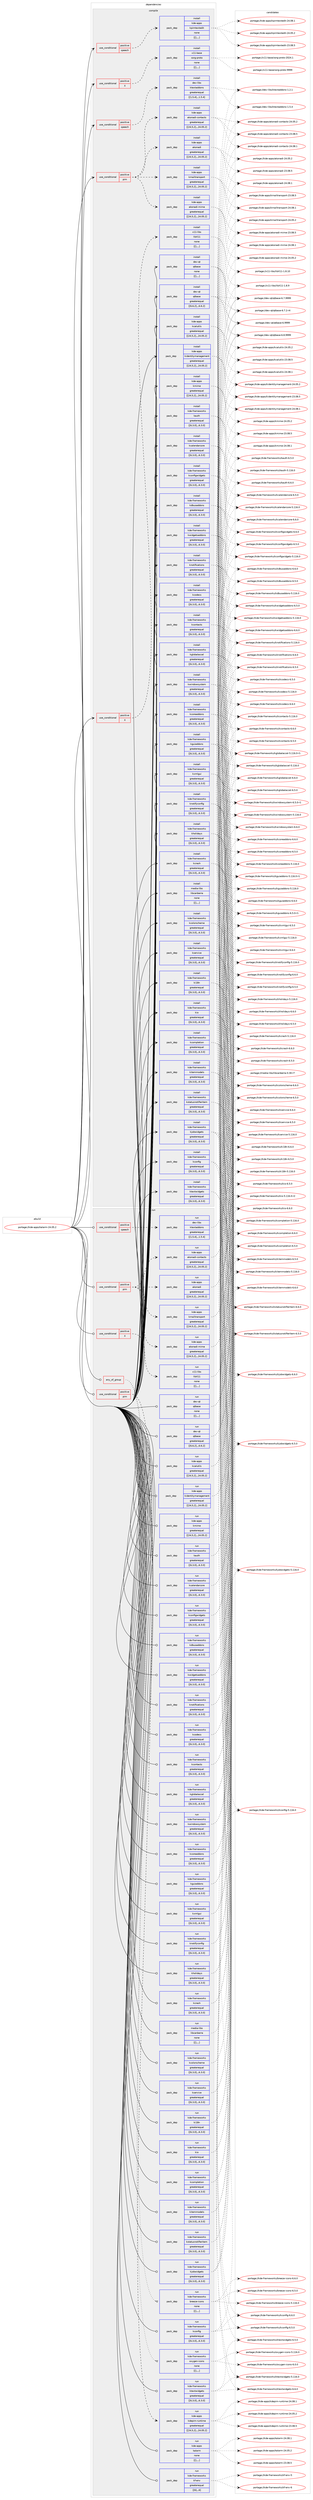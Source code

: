 digraph prolog {

# *************
# Graph options
# *************

newrank=true;
concentrate=true;
compound=true;
graph [rankdir=LR,fontname=Helvetica,fontsize=10,ranksep=1.5];#, ranksep=2.5, nodesep=0.2];
edge  [arrowhead=vee];
node  [fontname=Helvetica,fontsize=10];

# **********
# The ebuild
# **********

subgraph cluster_leftcol {
color=gray;
label=<<i>ebuild</i>>;
id [label="portage://kde-apps/kalarm-24.05.2", color=red, width=4, href="../kde-apps/kalarm-24.05.2.svg"];
}

# ****************
# The dependencies
# ****************

subgraph cluster_midcol {
color=gray;
label=<<i>dependencies</i>>;
subgraph cluster_compile {
fillcolor="#eeeeee";
style=filled;
label=<<i>compile</i>>;
subgraph cond68882 {
dependency254606 [label=<<TABLE BORDER="0" CELLBORDER="1" CELLSPACING="0" CELLPADDING="4"><TR><TD ROWSPAN="3" CELLPADDING="10">use_conditional</TD></TR><TR><TD>positive</TD></TR><TR><TD>X</TD></TR></TABLE>>, shape=none, color=red];
subgraph pack184033 {
dependency254607 [label=<<TABLE BORDER="0" CELLBORDER="1" CELLSPACING="0" CELLPADDING="4" WIDTH="220"><TR><TD ROWSPAN="6" CELLPADDING="30">pack_dep</TD></TR><TR><TD WIDTH="110">install</TD></TR><TR><TD>x11-base</TD></TR><TR><TD>xorg-proto</TD></TR><TR><TD>none</TD></TR><TR><TD>[[],,,,]</TD></TR></TABLE>>, shape=none, color=blue];
}
dependency254606:e -> dependency254607:w [weight=20,style="dashed",arrowhead="vee"];
}
id:e -> dependency254606:w [weight=20,style="solid",arrowhead="vee"];
subgraph cond68883 {
dependency254608 [label=<<TABLE BORDER="0" CELLBORDER="1" CELLSPACING="0" CELLPADDING="4"><TR><TD ROWSPAN="3" CELLPADDING="10">use_conditional</TD></TR><TR><TD>positive</TD></TR><TR><TD>X</TD></TR></TABLE>>, shape=none, color=red];
subgraph pack184034 {
dependency254609 [label=<<TABLE BORDER="0" CELLBORDER="1" CELLSPACING="0" CELLPADDING="4" WIDTH="220"><TR><TD ROWSPAN="6" CELLPADDING="30">pack_dep</TD></TR><TR><TD WIDTH="110">install</TD></TR><TR><TD>x11-libs</TD></TR><TR><TD>libX11</TD></TR><TR><TD>none</TD></TR><TR><TD>[[],,,,]</TD></TR></TABLE>>, shape=none, color=blue];
}
dependency254608:e -> dependency254609:w [weight=20,style="dashed",arrowhead="vee"];
}
id:e -> dependency254608:w [weight=20,style="solid",arrowhead="vee"];
subgraph cond68884 {
dependency254610 [label=<<TABLE BORDER="0" CELLBORDER="1" CELLSPACING="0" CELLPADDING="4"><TR><TD ROWSPAN="3" CELLPADDING="10">use_conditional</TD></TR><TR><TD>positive</TD></TR><TR><TD>pim</TD></TR></TABLE>>, shape=none, color=red];
subgraph pack184035 {
dependency254611 [label=<<TABLE BORDER="0" CELLBORDER="1" CELLSPACING="0" CELLPADDING="4" WIDTH="220"><TR><TD ROWSPAN="6" CELLPADDING="30">pack_dep</TD></TR><TR><TD WIDTH="110">install</TD></TR><TR><TD>kde-apps</TD></TR><TR><TD>akonadi</TD></TR><TR><TD>greaterequal</TD></TR><TR><TD>[[24,5,2],,,24.05.2]</TD></TR></TABLE>>, shape=none, color=blue];
}
dependency254610:e -> dependency254611:w [weight=20,style="dashed",arrowhead="vee"];
subgraph pack184036 {
dependency254612 [label=<<TABLE BORDER="0" CELLBORDER="1" CELLSPACING="0" CELLPADDING="4" WIDTH="220"><TR><TD ROWSPAN="6" CELLPADDING="30">pack_dep</TD></TR><TR><TD WIDTH="110">install</TD></TR><TR><TD>kde-apps</TD></TR><TR><TD>akonadi-contacts</TD></TR><TR><TD>greaterequal</TD></TR><TR><TD>[[24,5,2],,,24.05.2]</TD></TR></TABLE>>, shape=none, color=blue];
}
dependency254610:e -> dependency254612:w [weight=20,style="dashed",arrowhead="vee"];
subgraph pack184037 {
dependency254613 [label=<<TABLE BORDER="0" CELLBORDER="1" CELLSPACING="0" CELLPADDING="4" WIDTH="220"><TR><TD ROWSPAN="6" CELLPADDING="30">pack_dep</TD></TR><TR><TD WIDTH="110">install</TD></TR><TR><TD>kde-apps</TD></TR><TR><TD>akonadi-mime</TD></TR><TR><TD>greaterequal</TD></TR><TR><TD>[[24,5,2],,,24.05.2]</TD></TR></TABLE>>, shape=none, color=blue];
}
dependency254610:e -> dependency254613:w [weight=20,style="dashed",arrowhead="vee"];
subgraph pack184038 {
dependency254614 [label=<<TABLE BORDER="0" CELLBORDER="1" CELLSPACING="0" CELLPADDING="4" WIDTH="220"><TR><TD ROWSPAN="6" CELLPADDING="30">pack_dep</TD></TR><TR><TD WIDTH="110">install</TD></TR><TR><TD>kde-apps</TD></TR><TR><TD>kmailtransport</TD></TR><TR><TD>greaterequal</TD></TR><TR><TD>[[24,5,2],,,24.05.2]</TD></TR></TABLE>>, shape=none, color=blue];
}
dependency254610:e -> dependency254614:w [weight=20,style="dashed",arrowhead="vee"];
}
id:e -> dependency254610:w [weight=20,style="solid",arrowhead="vee"];
subgraph cond68885 {
dependency254615 [label=<<TABLE BORDER="0" CELLBORDER="1" CELLSPACING="0" CELLPADDING="4"><TR><TD ROWSPAN="3" CELLPADDING="10">use_conditional</TD></TR><TR><TD>positive</TD></TR><TR><TD>speech</TD></TR></TABLE>>, shape=none, color=red];
subgraph pack184039 {
dependency254616 [label=<<TABLE BORDER="0" CELLBORDER="1" CELLSPACING="0" CELLPADDING="4" WIDTH="220"><TR><TD ROWSPAN="6" CELLPADDING="30">pack_dep</TD></TR><TR><TD WIDTH="110">install</TD></TR><TR><TD>dev-libs</TD></TR><TR><TD>ktextaddons</TD></TR><TR><TD>greaterequal</TD></TR><TR><TD>[[1,5,4],,,1.5.4]</TD></TR></TABLE>>, shape=none, color=blue];
}
dependency254615:e -> dependency254616:w [weight=20,style="dashed",arrowhead="vee"];
}
id:e -> dependency254615:w [weight=20,style="solid",arrowhead="vee"];
subgraph cond68886 {
dependency254617 [label=<<TABLE BORDER="0" CELLBORDER="1" CELLSPACING="0" CELLPADDING="4"><TR><TD ROWSPAN="3" CELLPADDING="10">use_conditional</TD></TR><TR><TD>positive</TD></TR><TR><TD>speech</TD></TR></TABLE>>, shape=none, color=red];
subgraph pack184040 {
dependency254618 [label=<<TABLE BORDER="0" CELLBORDER="1" CELLSPACING="0" CELLPADDING="4" WIDTH="220"><TR><TD ROWSPAN="6" CELLPADDING="30">pack_dep</TD></TR><TR><TD WIDTH="110">install</TD></TR><TR><TD>kde-apps</TD></TR><TR><TD>kpimtextedit</TD></TR><TR><TD>none</TD></TR><TR><TD>[[],,,,]</TD></TR></TABLE>>, shape=none, color=blue];
}
dependency254617:e -> dependency254618:w [weight=20,style="dashed",arrowhead="vee"];
}
id:e -> dependency254617:w [weight=20,style="solid",arrowhead="vee"];
subgraph pack184041 {
dependency254619 [label=<<TABLE BORDER="0" CELLBORDER="1" CELLSPACING="0" CELLPADDING="4" WIDTH="220"><TR><TD ROWSPAN="6" CELLPADDING="30">pack_dep</TD></TR><TR><TD WIDTH="110">install</TD></TR><TR><TD>dev-qt</TD></TR><TR><TD>qtbase</TD></TR><TR><TD>greaterequal</TD></TR><TR><TD>[[6,6,2],,,6.6.2]</TD></TR></TABLE>>, shape=none, color=blue];
}
id:e -> dependency254619:w [weight=20,style="solid",arrowhead="vee"];
subgraph pack184042 {
dependency254620 [label=<<TABLE BORDER="0" CELLBORDER="1" CELLSPACING="0" CELLPADDING="4" WIDTH="220"><TR><TD ROWSPAN="6" CELLPADDING="30">pack_dep</TD></TR><TR><TD WIDTH="110">install</TD></TR><TR><TD>dev-qt</TD></TR><TR><TD>qtbase</TD></TR><TR><TD>none</TD></TR><TR><TD>[[],,,,]</TD></TR></TABLE>>, shape=none, color=blue];
}
id:e -> dependency254620:w [weight=20,style="solid",arrowhead="vee"];
subgraph pack184043 {
dependency254621 [label=<<TABLE BORDER="0" CELLBORDER="1" CELLSPACING="0" CELLPADDING="4" WIDTH="220"><TR><TD ROWSPAN="6" CELLPADDING="30">pack_dep</TD></TR><TR><TD WIDTH="110">install</TD></TR><TR><TD>kde-apps</TD></TR><TR><TD>kcalutils</TD></TR><TR><TD>greaterequal</TD></TR><TR><TD>[[24,5,2],,,24.05.2]</TD></TR></TABLE>>, shape=none, color=blue];
}
id:e -> dependency254621:w [weight=20,style="solid",arrowhead="vee"];
subgraph pack184044 {
dependency254622 [label=<<TABLE BORDER="0" CELLBORDER="1" CELLSPACING="0" CELLPADDING="4" WIDTH="220"><TR><TD ROWSPAN="6" CELLPADDING="30">pack_dep</TD></TR><TR><TD WIDTH="110">install</TD></TR><TR><TD>kde-apps</TD></TR><TR><TD>kidentitymanagement</TD></TR><TR><TD>greaterequal</TD></TR><TR><TD>[[24,5,2],,,24.05.2]</TD></TR></TABLE>>, shape=none, color=blue];
}
id:e -> dependency254622:w [weight=20,style="solid",arrowhead="vee"];
subgraph pack184045 {
dependency254623 [label=<<TABLE BORDER="0" CELLBORDER="1" CELLSPACING="0" CELLPADDING="4" WIDTH="220"><TR><TD ROWSPAN="6" CELLPADDING="30">pack_dep</TD></TR><TR><TD WIDTH="110">install</TD></TR><TR><TD>kde-apps</TD></TR><TR><TD>kmime</TD></TR><TR><TD>greaterequal</TD></TR><TR><TD>[[24,5,2],,,24.05.2]</TD></TR></TABLE>>, shape=none, color=blue];
}
id:e -> dependency254623:w [weight=20,style="solid",arrowhead="vee"];
subgraph pack184046 {
dependency254624 [label=<<TABLE BORDER="0" CELLBORDER="1" CELLSPACING="0" CELLPADDING="4" WIDTH="220"><TR><TD ROWSPAN="6" CELLPADDING="30">pack_dep</TD></TR><TR><TD WIDTH="110">install</TD></TR><TR><TD>kde-frameworks</TD></TR><TR><TD>kauth</TD></TR><TR><TD>greaterequal</TD></TR><TR><TD>[[6,3,0],,,6.3.0]</TD></TR></TABLE>>, shape=none, color=blue];
}
id:e -> dependency254624:w [weight=20,style="solid",arrowhead="vee"];
subgraph pack184047 {
dependency254625 [label=<<TABLE BORDER="0" CELLBORDER="1" CELLSPACING="0" CELLPADDING="4" WIDTH="220"><TR><TD ROWSPAN="6" CELLPADDING="30">pack_dep</TD></TR><TR><TD WIDTH="110">install</TD></TR><TR><TD>kde-frameworks</TD></TR><TR><TD>kcalendarcore</TD></TR><TR><TD>greaterequal</TD></TR><TR><TD>[[6,3,0],,,6.3.0]</TD></TR></TABLE>>, shape=none, color=blue];
}
id:e -> dependency254625:w [weight=20,style="solid",arrowhead="vee"];
subgraph pack184048 {
dependency254626 [label=<<TABLE BORDER="0" CELLBORDER="1" CELLSPACING="0" CELLPADDING="4" WIDTH="220"><TR><TD ROWSPAN="6" CELLPADDING="30">pack_dep</TD></TR><TR><TD WIDTH="110">install</TD></TR><TR><TD>kde-frameworks</TD></TR><TR><TD>kcodecs</TD></TR><TR><TD>greaterequal</TD></TR><TR><TD>[[6,3,0],,,6.3.0]</TD></TR></TABLE>>, shape=none, color=blue];
}
id:e -> dependency254626:w [weight=20,style="solid",arrowhead="vee"];
subgraph pack184049 {
dependency254627 [label=<<TABLE BORDER="0" CELLBORDER="1" CELLSPACING="0" CELLPADDING="4" WIDTH="220"><TR><TD ROWSPAN="6" CELLPADDING="30">pack_dep</TD></TR><TR><TD WIDTH="110">install</TD></TR><TR><TD>kde-frameworks</TD></TR><TR><TD>kcolorscheme</TD></TR><TR><TD>greaterequal</TD></TR><TR><TD>[[6,3,0],,,6.3.0]</TD></TR></TABLE>>, shape=none, color=blue];
}
id:e -> dependency254627:w [weight=20,style="solid",arrowhead="vee"];
subgraph pack184050 {
dependency254628 [label=<<TABLE BORDER="0" CELLBORDER="1" CELLSPACING="0" CELLPADDING="4" WIDTH="220"><TR><TD ROWSPAN="6" CELLPADDING="30">pack_dep</TD></TR><TR><TD WIDTH="110">install</TD></TR><TR><TD>kde-frameworks</TD></TR><TR><TD>kcompletion</TD></TR><TR><TD>greaterequal</TD></TR><TR><TD>[[6,3,0],,,6.3.0]</TD></TR></TABLE>>, shape=none, color=blue];
}
id:e -> dependency254628:w [weight=20,style="solid",arrowhead="vee"];
subgraph pack184051 {
dependency254629 [label=<<TABLE BORDER="0" CELLBORDER="1" CELLSPACING="0" CELLPADDING="4" WIDTH="220"><TR><TD ROWSPAN="6" CELLPADDING="30">pack_dep</TD></TR><TR><TD WIDTH="110">install</TD></TR><TR><TD>kde-frameworks</TD></TR><TR><TD>kconfig</TD></TR><TR><TD>greaterequal</TD></TR><TR><TD>[[6,3,0],,,6.3.0]</TD></TR></TABLE>>, shape=none, color=blue];
}
id:e -> dependency254629:w [weight=20,style="solid",arrowhead="vee"];
subgraph pack184052 {
dependency254630 [label=<<TABLE BORDER="0" CELLBORDER="1" CELLSPACING="0" CELLPADDING="4" WIDTH="220"><TR><TD ROWSPAN="6" CELLPADDING="30">pack_dep</TD></TR><TR><TD WIDTH="110">install</TD></TR><TR><TD>kde-frameworks</TD></TR><TR><TD>kconfigwidgets</TD></TR><TR><TD>greaterequal</TD></TR><TR><TD>[[6,3,0],,,6.3.0]</TD></TR></TABLE>>, shape=none, color=blue];
}
id:e -> dependency254630:w [weight=20,style="solid",arrowhead="vee"];
subgraph pack184053 {
dependency254631 [label=<<TABLE BORDER="0" CELLBORDER="1" CELLSPACING="0" CELLPADDING="4" WIDTH="220"><TR><TD ROWSPAN="6" CELLPADDING="30">pack_dep</TD></TR><TR><TD WIDTH="110">install</TD></TR><TR><TD>kde-frameworks</TD></TR><TR><TD>kcontacts</TD></TR><TR><TD>greaterequal</TD></TR><TR><TD>[[6,3,0],,,6.3.0]</TD></TR></TABLE>>, shape=none, color=blue];
}
id:e -> dependency254631:w [weight=20,style="solid",arrowhead="vee"];
subgraph pack184054 {
dependency254632 [label=<<TABLE BORDER="0" CELLBORDER="1" CELLSPACING="0" CELLPADDING="4" WIDTH="220"><TR><TD ROWSPAN="6" CELLPADDING="30">pack_dep</TD></TR><TR><TD WIDTH="110">install</TD></TR><TR><TD>kde-frameworks</TD></TR><TR><TD>kcoreaddons</TD></TR><TR><TD>greaterequal</TD></TR><TR><TD>[[6,3,0],,,6.3.0]</TD></TR></TABLE>>, shape=none, color=blue];
}
id:e -> dependency254632:w [weight=20,style="solid",arrowhead="vee"];
subgraph pack184055 {
dependency254633 [label=<<TABLE BORDER="0" CELLBORDER="1" CELLSPACING="0" CELLPADDING="4" WIDTH="220"><TR><TD ROWSPAN="6" CELLPADDING="30">pack_dep</TD></TR><TR><TD WIDTH="110">install</TD></TR><TR><TD>kde-frameworks</TD></TR><TR><TD>kcrash</TD></TR><TR><TD>greaterequal</TD></TR><TR><TD>[[6,3,0],,,6.3.0]</TD></TR></TABLE>>, shape=none, color=blue];
}
id:e -> dependency254633:w [weight=20,style="solid",arrowhead="vee"];
subgraph pack184056 {
dependency254634 [label=<<TABLE BORDER="0" CELLBORDER="1" CELLSPACING="0" CELLPADDING="4" WIDTH="220"><TR><TD ROWSPAN="6" CELLPADDING="30">pack_dep</TD></TR><TR><TD WIDTH="110">install</TD></TR><TR><TD>kde-frameworks</TD></TR><TR><TD>kdbusaddons</TD></TR><TR><TD>greaterequal</TD></TR><TR><TD>[[6,3,0],,,6.3.0]</TD></TR></TABLE>>, shape=none, color=blue];
}
id:e -> dependency254634:w [weight=20,style="solid",arrowhead="vee"];
subgraph pack184057 {
dependency254635 [label=<<TABLE BORDER="0" CELLBORDER="1" CELLSPACING="0" CELLPADDING="4" WIDTH="220"><TR><TD ROWSPAN="6" CELLPADDING="30">pack_dep</TD></TR><TR><TD WIDTH="110">install</TD></TR><TR><TD>kde-frameworks</TD></TR><TR><TD>kglobalaccel</TD></TR><TR><TD>greaterequal</TD></TR><TR><TD>[[6,3,0],,,6.3.0]</TD></TR></TABLE>>, shape=none, color=blue];
}
id:e -> dependency254635:w [weight=20,style="solid",arrowhead="vee"];
subgraph pack184058 {
dependency254636 [label=<<TABLE BORDER="0" CELLBORDER="1" CELLSPACING="0" CELLPADDING="4" WIDTH="220"><TR><TD ROWSPAN="6" CELLPADDING="30">pack_dep</TD></TR><TR><TD WIDTH="110">install</TD></TR><TR><TD>kde-frameworks</TD></TR><TR><TD>kguiaddons</TD></TR><TR><TD>greaterequal</TD></TR><TR><TD>[[6,3,0],,,6.3.0]</TD></TR></TABLE>>, shape=none, color=blue];
}
id:e -> dependency254636:w [weight=20,style="solid",arrowhead="vee"];
subgraph pack184059 {
dependency254637 [label=<<TABLE BORDER="0" CELLBORDER="1" CELLSPACING="0" CELLPADDING="4" WIDTH="220"><TR><TD ROWSPAN="6" CELLPADDING="30">pack_dep</TD></TR><TR><TD WIDTH="110">install</TD></TR><TR><TD>kde-frameworks</TD></TR><TR><TD>kholidays</TD></TR><TR><TD>greaterequal</TD></TR><TR><TD>[[6,3,0],,,6.3.0]</TD></TR></TABLE>>, shape=none, color=blue];
}
id:e -> dependency254637:w [weight=20,style="solid",arrowhead="vee"];
subgraph pack184060 {
dependency254638 [label=<<TABLE BORDER="0" CELLBORDER="1" CELLSPACING="0" CELLPADDING="4" WIDTH="220"><TR><TD ROWSPAN="6" CELLPADDING="30">pack_dep</TD></TR><TR><TD WIDTH="110">install</TD></TR><TR><TD>kde-frameworks</TD></TR><TR><TD>ki18n</TD></TR><TR><TD>greaterequal</TD></TR><TR><TD>[[6,3,0],,,6.3.0]</TD></TR></TABLE>>, shape=none, color=blue];
}
id:e -> dependency254638:w [weight=20,style="solid",arrowhead="vee"];
subgraph pack184061 {
dependency254639 [label=<<TABLE BORDER="0" CELLBORDER="1" CELLSPACING="0" CELLPADDING="4" WIDTH="220"><TR><TD ROWSPAN="6" CELLPADDING="30">pack_dep</TD></TR><TR><TD WIDTH="110">install</TD></TR><TR><TD>kde-frameworks</TD></TR><TR><TD>kio</TD></TR><TR><TD>greaterequal</TD></TR><TR><TD>[[6,3,0],,,6.3.0]</TD></TR></TABLE>>, shape=none, color=blue];
}
id:e -> dependency254639:w [weight=20,style="solid",arrowhead="vee"];
subgraph pack184062 {
dependency254640 [label=<<TABLE BORDER="0" CELLBORDER="1" CELLSPACING="0" CELLPADDING="4" WIDTH="220"><TR><TD ROWSPAN="6" CELLPADDING="30">pack_dep</TD></TR><TR><TD WIDTH="110">install</TD></TR><TR><TD>kde-frameworks</TD></TR><TR><TD>kitemmodels</TD></TR><TR><TD>greaterequal</TD></TR><TR><TD>[[6,3,0],,,6.3.0]</TD></TR></TABLE>>, shape=none, color=blue];
}
id:e -> dependency254640:w [weight=20,style="solid",arrowhead="vee"];
subgraph pack184063 {
dependency254641 [label=<<TABLE BORDER="0" CELLBORDER="1" CELLSPACING="0" CELLPADDING="4" WIDTH="220"><TR><TD ROWSPAN="6" CELLPADDING="30">pack_dep</TD></TR><TR><TD WIDTH="110">install</TD></TR><TR><TD>kde-frameworks</TD></TR><TR><TD>kjobwidgets</TD></TR><TR><TD>greaterequal</TD></TR><TR><TD>[[6,3,0],,,6.3.0]</TD></TR></TABLE>>, shape=none, color=blue];
}
id:e -> dependency254641:w [weight=20,style="solid",arrowhead="vee"];
subgraph pack184064 {
dependency254642 [label=<<TABLE BORDER="0" CELLBORDER="1" CELLSPACING="0" CELLPADDING="4" WIDTH="220"><TR><TD ROWSPAN="6" CELLPADDING="30">pack_dep</TD></TR><TR><TD WIDTH="110">install</TD></TR><TR><TD>kde-frameworks</TD></TR><TR><TD>knotifications</TD></TR><TR><TD>greaterequal</TD></TR><TR><TD>[[6,3,0],,,6.3.0]</TD></TR></TABLE>>, shape=none, color=blue];
}
id:e -> dependency254642:w [weight=20,style="solid",arrowhead="vee"];
subgraph pack184065 {
dependency254643 [label=<<TABLE BORDER="0" CELLBORDER="1" CELLSPACING="0" CELLPADDING="4" WIDTH="220"><TR><TD ROWSPAN="6" CELLPADDING="30">pack_dep</TD></TR><TR><TD WIDTH="110">install</TD></TR><TR><TD>kde-frameworks</TD></TR><TR><TD>knotifyconfig</TD></TR><TR><TD>greaterequal</TD></TR><TR><TD>[[6,3,0],,,6.3.0]</TD></TR></TABLE>>, shape=none, color=blue];
}
id:e -> dependency254643:w [weight=20,style="solid",arrowhead="vee"];
subgraph pack184066 {
dependency254644 [label=<<TABLE BORDER="0" CELLBORDER="1" CELLSPACING="0" CELLPADDING="4" WIDTH="220"><TR><TD ROWSPAN="6" CELLPADDING="30">pack_dep</TD></TR><TR><TD WIDTH="110">install</TD></TR><TR><TD>kde-frameworks</TD></TR><TR><TD>kservice</TD></TR><TR><TD>greaterequal</TD></TR><TR><TD>[[6,3,0],,,6.3.0]</TD></TR></TABLE>>, shape=none, color=blue];
}
id:e -> dependency254644:w [weight=20,style="solid",arrowhead="vee"];
subgraph pack184067 {
dependency254645 [label=<<TABLE BORDER="0" CELLBORDER="1" CELLSPACING="0" CELLPADDING="4" WIDTH="220"><TR><TD ROWSPAN="6" CELLPADDING="30">pack_dep</TD></TR><TR><TD WIDTH="110">install</TD></TR><TR><TD>kde-frameworks</TD></TR><TR><TD>kstatusnotifieritem</TD></TR><TR><TD>greaterequal</TD></TR><TR><TD>[[6,3,0],,,6.3.0]</TD></TR></TABLE>>, shape=none, color=blue];
}
id:e -> dependency254645:w [weight=20,style="solid",arrowhead="vee"];
subgraph pack184068 {
dependency254646 [label=<<TABLE BORDER="0" CELLBORDER="1" CELLSPACING="0" CELLPADDING="4" WIDTH="220"><TR><TD ROWSPAN="6" CELLPADDING="30">pack_dep</TD></TR><TR><TD WIDTH="110">install</TD></TR><TR><TD>kde-frameworks</TD></TR><TR><TD>ktextwidgets</TD></TR><TR><TD>greaterequal</TD></TR><TR><TD>[[6,3,0],,,6.3.0]</TD></TR></TABLE>>, shape=none, color=blue];
}
id:e -> dependency254646:w [weight=20,style="solid",arrowhead="vee"];
subgraph pack184069 {
dependency254647 [label=<<TABLE BORDER="0" CELLBORDER="1" CELLSPACING="0" CELLPADDING="4" WIDTH="220"><TR><TD ROWSPAN="6" CELLPADDING="30">pack_dep</TD></TR><TR><TD WIDTH="110">install</TD></TR><TR><TD>kde-frameworks</TD></TR><TR><TD>kwidgetsaddons</TD></TR><TR><TD>greaterequal</TD></TR><TR><TD>[[6,3,0],,,6.3.0]</TD></TR></TABLE>>, shape=none, color=blue];
}
id:e -> dependency254647:w [weight=20,style="solid",arrowhead="vee"];
subgraph pack184070 {
dependency254648 [label=<<TABLE BORDER="0" CELLBORDER="1" CELLSPACING="0" CELLPADDING="4" WIDTH="220"><TR><TD ROWSPAN="6" CELLPADDING="30">pack_dep</TD></TR><TR><TD WIDTH="110">install</TD></TR><TR><TD>kde-frameworks</TD></TR><TR><TD>kwindowsystem</TD></TR><TR><TD>greaterequal</TD></TR><TR><TD>[[6,3,0],,,6.3.0]</TD></TR></TABLE>>, shape=none, color=blue];
}
id:e -> dependency254648:w [weight=20,style="solid",arrowhead="vee"];
subgraph pack184071 {
dependency254649 [label=<<TABLE BORDER="0" CELLBORDER="1" CELLSPACING="0" CELLPADDING="4" WIDTH="220"><TR><TD ROWSPAN="6" CELLPADDING="30">pack_dep</TD></TR><TR><TD WIDTH="110">install</TD></TR><TR><TD>kde-frameworks</TD></TR><TR><TD>kxmlgui</TD></TR><TR><TD>greaterequal</TD></TR><TR><TD>[[6,3,0],,,6.3.0]</TD></TR></TABLE>>, shape=none, color=blue];
}
id:e -> dependency254649:w [weight=20,style="solid",arrowhead="vee"];
subgraph pack184072 {
dependency254650 [label=<<TABLE BORDER="0" CELLBORDER="1" CELLSPACING="0" CELLPADDING="4" WIDTH="220"><TR><TD ROWSPAN="6" CELLPADDING="30">pack_dep</TD></TR><TR><TD WIDTH="110">install</TD></TR><TR><TD>media-libs</TD></TR><TR><TD>libcanberra</TD></TR><TR><TD>none</TD></TR><TR><TD>[[],,,,]</TD></TR></TABLE>>, shape=none, color=blue];
}
id:e -> dependency254650:w [weight=20,style="solid",arrowhead="vee"];
}
subgraph cluster_compileandrun {
fillcolor="#eeeeee";
style=filled;
label=<<i>compile and run</i>>;
}
subgraph cluster_run {
fillcolor="#eeeeee";
style=filled;
label=<<i>run</i>>;
subgraph any1531 {
dependency254651 [label=<<TABLE BORDER="0" CELLBORDER="1" CELLSPACING="0" CELLPADDING="4"><TR><TD CELLPADDING="10">any_of_group</TD></TR></TABLE>>, shape=none, color=red];subgraph pack184073 {
dependency254652 [label=<<TABLE BORDER="0" CELLBORDER="1" CELLSPACING="0" CELLPADDING="4" WIDTH="220"><TR><TD ROWSPAN="6" CELLPADDING="30">pack_dep</TD></TR><TR><TD WIDTH="110">run</TD></TR><TR><TD>kde-frameworks</TD></TR><TR><TD>breeze-icons</TD></TR><TR><TD>none</TD></TR><TR><TD>[[],,,,]</TD></TR></TABLE>>, shape=none, color=blue];
}
dependency254651:e -> dependency254652:w [weight=20,style="dotted",arrowhead="oinv"];
subgraph pack184074 {
dependency254653 [label=<<TABLE BORDER="0" CELLBORDER="1" CELLSPACING="0" CELLPADDING="4" WIDTH="220"><TR><TD ROWSPAN="6" CELLPADDING="30">pack_dep</TD></TR><TR><TD WIDTH="110">run</TD></TR><TR><TD>kde-frameworks</TD></TR><TR><TD>oxygen-icons</TD></TR><TR><TD>none</TD></TR><TR><TD>[[],,,,]</TD></TR></TABLE>>, shape=none, color=blue];
}
dependency254651:e -> dependency254653:w [weight=20,style="dotted",arrowhead="oinv"];
}
id:e -> dependency254651:w [weight=20,style="solid",arrowhead="odot"];
subgraph cond68887 {
dependency254654 [label=<<TABLE BORDER="0" CELLBORDER="1" CELLSPACING="0" CELLPADDING="4"><TR><TD ROWSPAN="3" CELLPADDING="10">use_conditional</TD></TR><TR><TD>positive</TD></TR><TR><TD>X</TD></TR></TABLE>>, shape=none, color=red];
subgraph pack184075 {
dependency254655 [label=<<TABLE BORDER="0" CELLBORDER="1" CELLSPACING="0" CELLPADDING="4" WIDTH="220"><TR><TD ROWSPAN="6" CELLPADDING="30">pack_dep</TD></TR><TR><TD WIDTH="110">run</TD></TR><TR><TD>x11-libs</TD></TR><TR><TD>libX11</TD></TR><TR><TD>none</TD></TR><TR><TD>[[],,,,]</TD></TR></TABLE>>, shape=none, color=blue];
}
dependency254654:e -> dependency254655:w [weight=20,style="dashed",arrowhead="vee"];
}
id:e -> dependency254654:w [weight=20,style="solid",arrowhead="odot"];
subgraph cond68888 {
dependency254656 [label=<<TABLE BORDER="0" CELLBORDER="1" CELLSPACING="0" CELLPADDING="4"><TR><TD ROWSPAN="3" CELLPADDING="10">use_conditional</TD></TR><TR><TD>positive</TD></TR><TR><TD>pim</TD></TR></TABLE>>, shape=none, color=red];
subgraph pack184076 {
dependency254657 [label=<<TABLE BORDER="0" CELLBORDER="1" CELLSPACING="0" CELLPADDING="4" WIDTH="220"><TR><TD ROWSPAN="6" CELLPADDING="30">pack_dep</TD></TR><TR><TD WIDTH="110">run</TD></TR><TR><TD>kde-apps</TD></TR><TR><TD>akonadi</TD></TR><TR><TD>greaterequal</TD></TR><TR><TD>[[24,5,2],,,24.05.2]</TD></TR></TABLE>>, shape=none, color=blue];
}
dependency254656:e -> dependency254657:w [weight=20,style="dashed",arrowhead="vee"];
subgraph pack184077 {
dependency254658 [label=<<TABLE BORDER="0" CELLBORDER="1" CELLSPACING="0" CELLPADDING="4" WIDTH="220"><TR><TD ROWSPAN="6" CELLPADDING="30">pack_dep</TD></TR><TR><TD WIDTH="110">run</TD></TR><TR><TD>kde-apps</TD></TR><TR><TD>akonadi-contacts</TD></TR><TR><TD>greaterequal</TD></TR><TR><TD>[[24,5,2],,,24.05.2]</TD></TR></TABLE>>, shape=none, color=blue];
}
dependency254656:e -> dependency254658:w [weight=20,style="dashed",arrowhead="vee"];
subgraph pack184078 {
dependency254659 [label=<<TABLE BORDER="0" CELLBORDER="1" CELLSPACING="0" CELLPADDING="4" WIDTH="220"><TR><TD ROWSPAN="6" CELLPADDING="30">pack_dep</TD></TR><TR><TD WIDTH="110">run</TD></TR><TR><TD>kde-apps</TD></TR><TR><TD>akonadi-mime</TD></TR><TR><TD>greaterequal</TD></TR><TR><TD>[[24,5,2],,,24.05.2]</TD></TR></TABLE>>, shape=none, color=blue];
}
dependency254656:e -> dependency254659:w [weight=20,style="dashed",arrowhead="vee"];
subgraph pack184079 {
dependency254660 [label=<<TABLE BORDER="0" CELLBORDER="1" CELLSPACING="0" CELLPADDING="4" WIDTH="220"><TR><TD ROWSPAN="6" CELLPADDING="30">pack_dep</TD></TR><TR><TD WIDTH="110">run</TD></TR><TR><TD>kde-apps</TD></TR><TR><TD>kmailtransport</TD></TR><TR><TD>greaterequal</TD></TR><TR><TD>[[24,5,2],,,24.05.2]</TD></TR></TABLE>>, shape=none, color=blue];
}
dependency254656:e -> dependency254660:w [weight=20,style="dashed",arrowhead="vee"];
}
id:e -> dependency254656:w [weight=20,style="solid",arrowhead="odot"];
subgraph cond68889 {
dependency254661 [label=<<TABLE BORDER="0" CELLBORDER="1" CELLSPACING="0" CELLPADDING="4"><TR><TD ROWSPAN="3" CELLPADDING="10">use_conditional</TD></TR><TR><TD>positive</TD></TR><TR><TD>pim</TD></TR></TABLE>>, shape=none, color=red];
subgraph pack184080 {
dependency254662 [label=<<TABLE BORDER="0" CELLBORDER="1" CELLSPACING="0" CELLPADDING="4" WIDTH="220"><TR><TD ROWSPAN="6" CELLPADDING="30">pack_dep</TD></TR><TR><TD WIDTH="110">run</TD></TR><TR><TD>kde-apps</TD></TR><TR><TD>kdepim-runtime</TD></TR><TR><TD>greaterequal</TD></TR><TR><TD>[[24,5,2],,,24.05.2]</TD></TR></TABLE>>, shape=none, color=blue];
}
dependency254661:e -> dependency254662:w [weight=20,style="dashed",arrowhead="vee"];
}
id:e -> dependency254661:w [weight=20,style="solid",arrowhead="odot"];
subgraph cond68890 {
dependency254663 [label=<<TABLE BORDER="0" CELLBORDER="1" CELLSPACING="0" CELLPADDING="4"><TR><TD ROWSPAN="3" CELLPADDING="10">use_conditional</TD></TR><TR><TD>positive</TD></TR><TR><TD>speech</TD></TR></TABLE>>, shape=none, color=red];
subgraph pack184081 {
dependency254664 [label=<<TABLE BORDER="0" CELLBORDER="1" CELLSPACING="0" CELLPADDING="4" WIDTH="220"><TR><TD ROWSPAN="6" CELLPADDING="30">pack_dep</TD></TR><TR><TD WIDTH="110">run</TD></TR><TR><TD>dev-libs</TD></TR><TR><TD>ktextaddons</TD></TR><TR><TD>greaterequal</TD></TR><TR><TD>[[1,5,4],,,1.5.4]</TD></TR></TABLE>>, shape=none, color=blue];
}
dependency254663:e -> dependency254664:w [weight=20,style="dashed",arrowhead="vee"];
}
id:e -> dependency254663:w [weight=20,style="solid",arrowhead="odot"];
subgraph pack184082 {
dependency254665 [label=<<TABLE BORDER="0" CELLBORDER="1" CELLSPACING="0" CELLPADDING="4" WIDTH="220"><TR><TD ROWSPAN="6" CELLPADDING="30">pack_dep</TD></TR><TR><TD WIDTH="110">run</TD></TR><TR><TD>dev-qt</TD></TR><TR><TD>qtbase</TD></TR><TR><TD>greaterequal</TD></TR><TR><TD>[[6,6,2],,,6.6.2]</TD></TR></TABLE>>, shape=none, color=blue];
}
id:e -> dependency254665:w [weight=20,style="solid",arrowhead="odot"];
subgraph pack184083 {
dependency254666 [label=<<TABLE BORDER="0" CELLBORDER="1" CELLSPACING="0" CELLPADDING="4" WIDTH="220"><TR><TD ROWSPAN="6" CELLPADDING="30">pack_dep</TD></TR><TR><TD WIDTH="110">run</TD></TR><TR><TD>dev-qt</TD></TR><TR><TD>qtbase</TD></TR><TR><TD>none</TD></TR><TR><TD>[[],,,,]</TD></TR></TABLE>>, shape=none, color=blue];
}
id:e -> dependency254666:w [weight=20,style="solid",arrowhead="odot"];
subgraph pack184084 {
dependency254667 [label=<<TABLE BORDER="0" CELLBORDER="1" CELLSPACING="0" CELLPADDING="4" WIDTH="220"><TR><TD ROWSPAN="6" CELLPADDING="30">pack_dep</TD></TR><TR><TD WIDTH="110">run</TD></TR><TR><TD>kde-apps</TD></TR><TR><TD>kcalutils</TD></TR><TR><TD>greaterequal</TD></TR><TR><TD>[[24,5,2],,,24.05.2]</TD></TR></TABLE>>, shape=none, color=blue];
}
id:e -> dependency254667:w [weight=20,style="solid",arrowhead="odot"];
subgraph pack184085 {
dependency254668 [label=<<TABLE BORDER="0" CELLBORDER="1" CELLSPACING="0" CELLPADDING="4" WIDTH="220"><TR><TD ROWSPAN="6" CELLPADDING="30">pack_dep</TD></TR><TR><TD WIDTH="110">run</TD></TR><TR><TD>kde-apps</TD></TR><TR><TD>kidentitymanagement</TD></TR><TR><TD>greaterequal</TD></TR><TR><TD>[[24,5,2],,,24.05.2]</TD></TR></TABLE>>, shape=none, color=blue];
}
id:e -> dependency254668:w [weight=20,style="solid",arrowhead="odot"];
subgraph pack184086 {
dependency254669 [label=<<TABLE BORDER="0" CELLBORDER="1" CELLSPACING="0" CELLPADDING="4" WIDTH="220"><TR><TD ROWSPAN="6" CELLPADDING="30">pack_dep</TD></TR><TR><TD WIDTH="110">run</TD></TR><TR><TD>kde-apps</TD></TR><TR><TD>kmime</TD></TR><TR><TD>greaterequal</TD></TR><TR><TD>[[24,5,2],,,24.05.2]</TD></TR></TABLE>>, shape=none, color=blue];
}
id:e -> dependency254669:w [weight=20,style="solid",arrowhead="odot"];
subgraph pack184087 {
dependency254670 [label=<<TABLE BORDER="0" CELLBORDER="1" CELLSPACING="0" CELLPADDING="4" WIDTH="220"><TR><TD ROWSPAN="6" CELLPADDING="30">pack_dep</TD></TR><TR><TD WIDTH="110">run</TD></TR><TR><TD>kde-frameworks</TD></TR><TR><TD>kauth</TD></TR><TR><TD>greaterequal</TD></TR><TR><TD>[[6,3,0],,,6.3.0]</TD></TR></TABLE>>, shape=none, color=blue];
}
id:e -> dependency254670:w [weight=20,style="solid",arrowhead="odot"];
subgraph pack184088 {
dependency254671 [label=<<TABLE BORDER="0" CELLBORDER="1" CELLSPACING="0" CELLPADDING="4" WIDTH="220"><TR><TD ROWSPAN="6" CELLPADDING="30">pack_dep</TD></TR><TR><TD WIDTH="110">run</TD></TR><TR><TD>kde-frameworks</TD></TR><TR><TD>kcalendarcore</TD></TR><TR><TD>greaterequal</TD></TR><TR><TD>[[6,3,0],,,6.3.0]</TD></TR></TABLE>>, shape=none, color=blue];
}
id:e -> dependency254671:w [weight=20,style="solid",arrowhead="odot"];
subgraph pack184089 {
dependency254672 [label=<<TABLE BORDER="0" CELLBORDER="1" CELLSPACING="0" CELLPADDING="4" WIDTH="220"><TR><TD ROWSPAN="6" CELLPADDING="30">pack_dep</TD></TR><TR><TD WIDTH="110">run</TD></TR><TR><TD>kde-frameworks</TD></TR><TR><TD>kcodecs</TD></TR><TR><TD>greaterequal</TD></TR><TR><TD>[[6,3,0],,,6.3.0]</TD></TR></TABLE>>, shape=none, color=blue];
}
id:e -> dependency254672:w [weight=20,style="solid",arrowhead="odot"];
subgraph pack184090 {
dependency254673 [label=<<TABLE BORDER="0" CELLBORDER="1" CELLSPACING="0" CELLPADDING="4" WIDTH="220"><TR><TD ROWSPAN="6" CELLPADDING="30">pack_dep</TD></TR><TR><TD WIDTH="110">run</TD></TR><TR><TD>kde-frameworks</TD></TR><TR><TD>kcolorscheme</TD></TR><TR><TD>greaterequal</TD></TR><TR><TD>[[6,3,0],,,6.3.0]</TD></TR></TABLE>>, shape=none, color=blue];
}
id:e -> dependency254673:w [weight=20,style="solid",arrowhead="odot"];
subgraph pack184091 {
dependency254674 [label=<<TABLE BORDER="0" CELLBORDER="1" CELLSPACING="0" CELLPADDING="4" WIDTH="220"><TR><TD ROWSPAN="6" CELLPADDING="30">pack_dep</TD></TR><TR><TD WIDTH="110">run</TD></TR><TR><TD>kde-frameworks</TD></TR><TR><TD>kcompletion</TD></TR><TR><TD>greaterequal</TD></TR><TR><TD>[[6,3,0],,,6.3.0]</TD></TR></TABLE>>, shape=none, color=blue];
}
id:e -> dependency254674:w [weight=20,style="solid",arrowhead="odot"];
subgraph pack184092 {
dependency254675 [label=<<TABLE BORDER="0" CELLBORDER="1" CELLSPACING="0" CELLPADDING="4" WIDTH="220"><TR><TD ROWSPAN="6" CELLPADDING="30">pack_dep</TD></TR><TR><TD WIDTH="110">run</TD></TR><TR><TD>kde-frameworks</TD></TR><TR><TD>kconfig</TD></TR><TR><TD>greaterequal</TD></TR><TR><TD>[[6,3,0],,,6.3.0]</TD></TR></TABLE>>, shape=none, color=blue];
}
id:e -> dependency254675:w [weight=20,style="solid",arrowhead="odot"];
subgraph pack184093 {
dependency254676 [label=<<TABLE BORDER="0" CELLBORDER="1" CELLSPACING="0" CELLPADDING="4" WIDTH="220"><TR><TD ROWSPAN="6" CELLPADDING="30">pack_dep</TD></TR><TR><TD WIDTH="110">run</TD></TR><TR><TD>kde-frameworks</TD></TR><TR><TD>kconfigwidgets</TD></TR><TR><TD>greaterequal</TD></TR><TR><TD>[[6,3,0],,,6.3.0]</TD></TR></TABLE>>, shape=none, color=blue];
}
id:e -> dependency254676:w [weight=20,style="solid",arrowhead="odot"];
subgraph pack184094 {
dependency254677 [label=<<TABLE BORDER="0" CELLBORDER="1" CELLSPACING="0" CELLPADDING="4" WIDTH="220"><TR><TD ROWSPAN="6" CELLPADDING="30">pack_dep</TD></TR><TR><TD WIDTH="110">run</TD></TR><TR><TD>kde-frameworks</TD></TR><TR><TD>kcontacts</TD></TR><TR><TD>greaterequal</TD></TR><TR><TD>[[6,3,0],,,6.3.0]</TD></TR></TABLE>>, shape=none, color=blue];
}
id:e -> dependency254677:w [weight=20,style="solid",arrowhead="odot"];
subgraph pack184095 {
dependency254678 [label=<<TABLE BORDER="0" CELLBORDER="1" CELLSPACING="0" CELLPADDING="4" WIDTH="220"><TR><TD ROWSPAN="6" CELLPADDING="30">pack_dep</TD></TR><TR><TD WIDTH="110">run</TD></TR><TR><TD>kde-frameworks</TD></TR><TR><TD>kcoreaddons</TD></TR><TR><TD>greaterequal</TD></TR><TR><TD>[[6,3,0],,,6.3.0]</TD></TR></TABLE>>, shape=none, color=blue];
}
id:e -> dependency254678:w [weight=20,style="solid",arrowhead="odot"];
subgraph pack184096 {
dependency254679 [label=<<TABLE BORDER="0" CELLBORDER="1" CELLSPACING="0" CELLPADDING="4" WIDTH="220"><TR><TD ROWSPAN="6" CELLPADDING="30">pack_dep</TD></TR><TR><TD WIDTH="110">run</TD></TR><TR><TD>kde-frameworks</TD></TR><TR><TD>kcrash</TD></TR><TR><TD>greaterequal</TD></TR><TR><TD>[[6,3,0],,,6.3.0]</TD></TR></TABLE>>, shape=none, color=blue];
}
id:e -> dependency254679:w [weight=20,style="solid",arrowhead="odot"];
subgraph pack184097 {
dependency254680 [label=<<TABLE BORDER="0" CELLBORDER="1" CELLSPACING="0" CELLPADDING="4" WIDTH="220"><TR><TD ROWSPAN="6" CELLPADDING="30">pack_dep</TD></TR><TR><TD WIDTH="110">run</TD></TR><TR><TD>kde-frameworks</TD></TR><TR><TD>kdbusaddons</TD></TR><TR><TD>greaterequal</TD></TR><TR><TD>[[6,3,0],,,6.3.0]</TD></TR></TABLE>>, shape=none, color=blue];
}
id:e -> dependency254680:w [weight=20,style="solid",arrowhead="odot"];
subgraph pack184098 {
dependency254681 [label=<<TABLE BORDER="0" CELLBORDER="1" CELLSPACING="0" CELLPADDING="4" WIDTH="220"><TR><TD ROWSPAN="6" CELLPADDING="30">pack_dep</TD></TR><TR><TD WIDTH="110">run</TD></TR><TR><TD>kde-frameworks</TD></TR><TR><TD>kf-env</TD></TR><TR><TD>greaterequal</TD></TR><TR><TD>[[6],,,6]</TD></TR></TABLE>>, shape=none, color=blue];
}
id:e -> dependency254681:w [weight=20,style="solid",arrowhead="odot"];
subgraph pack184099 {
dependency254682 [label=<<TABLE BORDER="0" CELLBORDER="1" CELLSPACING="0" CELLPADDING="4" WIDTH="220"><TR><TD ROWSPAN="6" CELLPADDING="30">pack_dep</TD></TR><TR><TD WIDTH="110">run</TD></TR><TR><TD>kde-frameworks</TD></TR><TR><TD>kglobalaccel</TD></TR><TR><TD>greaterequal</TD></TR><TR><TD>[[6,3,0],,,6.3.0]</TD></TR></TABLE>>, shape=none, color=blue];
}
id:e -> dependency254682:w [weight=20,style="solid",arrowhead="odot"];
subgraph pack184100 {
dependency254683 [label=<<TABLE BORDER="0" CELLBORDER="1" CELLSPACING="0" CELLPADDING="4" WIDTH="220"><TR><TD ROWSPAN="6" CELLPADDING="30">pack_dep</TD></TR><TR><TD WIDTH="110">run</TD></TR><TR><TD>kde-frameworks</TD></TR><TR><TD>kguiaddons</TD></TR><TR><TD>greaterequal</TD></TR><TR><TD>[[6,3,0],,,6.3.0]</TD></TR></TABLE>>, shape=none, color=blue];
}
id:e -> dependency254683:w [weight=20,style="solid",arrowhead="odot"];
subgraph pack184101 {
dependency254684 [label=<<TABLE BORDER="0" CELLBORDER="1" CELLSPACING="0" CELLPADDING="4" WIDTH="220"><TR><TD ROWSPAN="6" CELLPADDING="30">pack_dep</TD></TR><TR><TD WIDTH="110">run</TD></TR><TR><TD>kde-frameworks</TD></TR><TR><TD>kholidays</TD></TR><TR><TD>greaterequal</TD></TR><TR><TD>[[6,3,0],,,6.3.0]</TD></TR></TABLE>>, shape=none, color=blue];
}
id:e -> dependency254684:w [weight=20,style="solid",arrowhead="odot"];
subgraph pack184102 {
dependency254685 [label=<<TABLE BORDER="0" CELLBORDER="1" CELLSPACING="0" CELLPADDING="4" WIDTH="220"><TR><TD ROWSPAN="6" CELLPADDING="30">pack_dep</TD></TR><TR><TD WIDTH="110">run</TD></TR><TR><TD>kde-frameworks</TD></TR><TR><TD>ki18n</TD></TR><TR><TD>greaterequal</TD></TR><TR><TD>[[6,3,0],,,6.3.0]</TD></TR></TABLE>>, shape=none, color=blue];
}
id:e -> dependency254685:w [weight=20,style="solid",arrowhead="odot"];
subgraph pack184103 {
dependency254686 [label=<<TABLE BORDER="0" CELLBORDER="1" CELLSPACING="0" CELLPADDING="4" WIDTH="220"><TR><TD ROWSPAN="6" CELLPADDING="30">pack_dep</TD></TR><TR><TD WIDTH="110">run</TD></TR><TR><TD>kde-frameworks</TD></TR><TR><TD>kio</TD></TR><TR><TD>greaterequal</TD></TR><TR><TD>[[6,3,0],,,6.3.0]</TD></TR></TABLE>>, shape=none, color=blue];
}
id:e -> dependency254686:w [weight=20,style="solid",arrowhead="odot"];
subgraph pack184104 {
dependency254687 [label=<<TABLE BORDER="0" CELLBORDER="1" CELLSPACING="0" CELLPADDING="4" WIDTH="220"><TR><TD ROWSPAN="6" CELLPADDING="30">pack_dep</TD></TR><TR><TD WIDTH="110">run</TD></TR><TR><TD>kde-frameworks</TD></TR><TR><TD>kitemmodels</TD></TR><TR><TD>greaterequal</TD></TR><TR><TD>[[6,3,0],,,6.3.0]</TD></TR></TABLE>>, shape=none, color=blue];
}
id:e -> dependency254687:w [weight=20,style="solid",arrowhead="odot"];
subgraph pack184105 {
dependency254688 [label=<<TABLE BORDER="0" CELLBORDER="1" CELLSPACING="0" CELLPADDING="4" WIDTH="220"><TR><TD ROWSPAN="6" CELLPADDING="30">pack_dep</TD></TR><TR><TD WIDTH="110">run</TD></TR><TR><TD>kde-frameworks</TD></TR><TR><TD>kjobwidgets</TD></TR><TR><TD>greaterequal</TD></TR><TR><TD>[[6,3,0],,,6.3.0]</TD></TR></TABLE>>, shape=none, color=blue];
}
id:e -> dependency254688:w [weight=20,style="solid",arrowhead="odot"];
subgraph pack184106 {
dependency254689 [label=<<TABLE BORDER="0" CELLBORDER="1" CELLSPACING="0" CELLPADDING="4" WIDTH="220"><TR><TD ROWSPAN="6" CELLPADDING="30">pack_dep</TD></TR><TR><TD WIDTH="110">run</TD></TR><TR><TD>kde-frameworks</TD></TR><TR><TD>knotifications</TD></TR><TR><TD>greaterequal</TD></TR><TR><TD>[[6,3,0],,,6.3.0]</TD></TR></TABLE>>, shape=none, color=blue];
}
id:e -> dependency254689:w [weight=20,style="solid",arrowhead="odot"];
subgraph pack184107 {
dependency254690 [label=<<TABLE BORDER="0" CELLBORDER="1" CELLSPACING="0" CELLPADDING="4" WIDTH="220"><TR><TD ROWSPAN="6" CELLPADDING="30">pack_dep</TD></TR><TR><TD WIDTH="110">run</TD></TR><TR><TD>kde-frameworks</TD></TR><TR><TD>knotifyconfig</TD></TR><TR><TD>greaterequal</TD></TR><TR><TD>[[6,3,0],,,6.3.0]</TD></TR></TABLE>>, shape=none, color=blue];
}
id:e -> dependency254690:w [weight=20,style="solid",arrowhead="odot"];
subgraph pack184108 {
dependency254691 [label=<<TABLE BORDER="0" CELLBORDER="1" CELLSPACING="0" CELLPADDING="4" WIDTH="220"><TR><TD ROWSPAN="6" CELLPADDING="30">pack_dep</TD></TR><TR><TD WIDTH="110">run</TD></TR><TR><TD>kde-frameworks</TD></TR><TR><TD>kservice</TD></TR><TR><TD>greaterequal</TD></TR><TR><TD>[[6,3,0],,,6.3.0]</TD></TR></TABLE>>, shape=none, color=blue];
}
id:e -> dependency254691:w [weight=20,style="solid",arrowhead="odot"];
subgraph pack184109 {
dependency254692 [label=<<TABLE BORDER="0" CELLBORDER="1" CELLSPACING="0" CELLPADDING="4" WIDTH="220"><TR><TD ROWSPAN="6" CELLPADDING="30">pack_dep</TD></TR><TR><TD WIDTH="110">run</TD></TR><TR><TD>kde-frameworks</TD></TR><TR><TD>kstatusnotifieritem</TD></TR><TR><TD>greaterequal</TD></TR><TR><TD>[[6,3,0],,,6.3.0]</TD></TR></TABLE>>, shape=none, color=blue];
}
id:e -> dependency254692:w [weight=20,style="solid",arrowhead="odot"];
subgraph pack184110 {
dependency254693 [label=<<TABLE BORDER="0" CELLBORDER="1" CELLSPACING="0" CELLPADDING="4" WIDTH="220"><TR><TD ROWSPAN="6" CELLPADDING="30">pack_dep</TD></TR><TR><TD WIDTH="110">run</TD></TR><TR><TD>kde-frameworks</TD></TR><TR><TD>ktextwidgets</TD></TR><TR><TD>greaterequal</TD></TR><TR><TD>[[6,3,0],,,6.3.0]</TD></TR></TABLE>>, shape=none, color=blue];
}
id:e -> dependency254693:w [weight=20,style="solid",arrowhead="odot"];
subgraph pack184111 {
dependency254694 [label=<<TABLE BORDER="0" CELLBORDER="1" CELLSPACING="0" CELLPADDING="4" WIDTH="220"><TR><TD ROWSPAN="6" CELLPADDING="30">pack_dep</TD></TR><TR><TD WIDTH="110">run</TD></TR><TR><TD>kde-frameworks</TD></TR><TR><TD>kwidgetsaddons</TD></TR><TR><TD>greaterequal</TD></TR><TR><TD>[[6,3,0],,,6.3.0]</TD></TR></TABLE>>, shape=none, color=blue];
}
id:e -> dependency254694:w [weight=20,style="solid",arrowhead="odot"];
subgraph pack184112 {
dependency254695 [label=<<TABLE BORDER="0" CELLBORDER="1" CELLSPACING="0" CELLPADDING="4" WIDTH="220"><TR><TD ROWSPAN="6" CELLPADDING="30">pack_dep</TD></TR><TR><TD WIDTH="110">run</TD></TR><TR><TD>kde-frameworks</TD></TR><TR><TD>kwindowsystem</TD></TR><TR><TD>greaterequal</TD></TR><TR><TD>[[6,3,0],,,6.3.0]</TD></TR></TABLE>>, shape=none, color=blue];
}
id:e -> dependency254695:w [weight=20,style="solid",arrowhead="odot"];
subgraph pack184113 {
dependency254696 [label=<<TABLE BORDER="0" CELLBORDER="1" CELLSPACING="0" CELLPADDING="4" WIDTH="220"><TR><TD ROWSPAN="6" CELLPADDING="30">pack_dep</TD></TR><TR><TD WIDTH="110">run</TD></TR><TR><TD>kde-frameworks</TD></TR><TR><TD>kxmlgui</TD></TR><TR><TD>greaterequal</TD></TR><TR><TD>[[6,3,0],,,6.3.0]</TD></TR></TABLE>>, shape=none, color=blue];
}
id:e -> dependency254696:w [weight=20,style="solid",arrowhead="odot"];
subgraph pack184114 {
dependency254697 [label=<<TABLE BORDER="0" CELLBORDER="1" CELLSPACING="0" CELLPADDING="4" WIDTH="220"><TR><TD ROWSPAN="6" CELLPADDING="30">pack_dep</TD></TR><TR><TD WIDTH="110">run</TD></TR><TR><TD>media-libs</TD></TR><TR><TD>libcanberra</TD></TR><TR><TD>none</TD></TR><TR><TD>[[],,,,]</TD></TR></TABLE>>, shape=none, color=blue];
}
id:e -> dependency254697:w [weight=20,style="solid",arrowhead="odot"];
subgraph pack184115 {
dependency254698 [label=<<TABLE BORDER="0" CELLBORDER="1" CELLSPACING="0" CELLPADDING="4" WIDTH="220"><TR><TD ROWSPAN="6" CELLPADDING="30">pack_dep</TD></TR><TR><TD WIDTH="110">run</TD></TR><TR><TD>kde-apps</TD></TR><TR><TD>kalarm</TD></TR><TR><TD>none</TD></TR><TR><TD>[[],,,,]</TD></TR></TABLE>>, shape=none, color=blue];
}
id:e -> dependency254698:w [weight=20,style="solid",arrowhead="odot"];
}
}

# **************
# The candidates
# **************

subgraph cluster_choices {
rank=same;
color=gray;
label=<<i>candidates</i>>;

subgraph choice184033 {
color=black;
nodesep=1;
choice120494945989711510147120111114103451121141111161114557575757 [label="portage://x11-base/xorg-proto-9999", color=red, width=4,href="../x11-base/xorg-proto-9999.svg"];
choice1204949459897115101471201111141034511211411111611145504850524649 [label="portage://x11-base/xorg-proto-2024.1", color=red, width=4,href="../x11-base/xorg-proto-2024.1.svg"];
dependency254607:e -> choice120494945989711510147120111114103451121141111161114557575757:w [style=dotted,weight="100"];
dependency254607:e -> choice1204949459897115101471201111141034511211411111611145504850524649:w [style=dotted,weight="100"];
}
subgraph choice184034 {
color=black;
nodesep=1;
choice12049494510810598115471081059888494945494656464948 [label="portage://x11-libs/libX11-1.8.10", color=red, width=4,href="../x11-libs/libX11-1.8.10.svg"];
choice120494945108105981154710810598884949454946564657 [label="portage://x11-libs/libX11-1.8.9", color=red, width=4,href="../x11-libs/libX11-1.8.9.svg"];
dependency254609:e -> choice12049494510810598115471081059888494945494656464948:w [style=dotted,weight="100"];
dependency254609:e -> choice120494945108105981154710810598884949454946564657:w [style=dotted,weight="100"];
}
subgraph choice184035 {
color=black;
nodesep=1;
choice10710010145971121121154797107111110971001054550524648564649 [label="portage://kde-apps/akonadi-24.08.1", color=red, width=4,href="../kde-apps/akonadi-24.08.1.svg"];
choice10710010145971121121154797107111110971001054550524648534650 [label="portage://kde-apps/akonadi-24.05.2", color=red, width=4,href="../kde-apps/akonadi-24.05.2.svg"];
choice10710010145971121121154797107111110971001054550514648564653 [label="portage://kde-apps/akonadi-23.08.5", color=red, width=4,href="../kde-apps/akonadi-23.08.5.svg"];
dependency254611:e -> choice10710010145971121121154797107111110971001054550524648564649:w [style=dotted,weight="100"];
dependency254611:e -> choice10710010145971121121154797107111110971001054550524648534650:w [style=dotted,weight="100"];
dependency254611:e -> choice10710010145971121121154797107111110971001054550514648564653:w [style=dotted,weight="100"];
}
subgraph choice184036 {
color=black;
nodesep=1;
choice1071001014597112112115479710711111097100105459911111011697991161154550524648564649 [label="portage://kde-apps/akonadi-contacts-24.08.1", color=red, width=4,href="../kde-apps/akonadi-contacts-24.08.1.svg"];
choice1071001014597112112115479710711111097100105459911111011697991161154550524648534650 [label="portage://kde-apps/akonadi-contacts-24.05.2", color=red, width=4,href="../kde-apps/akonadi-contacts-24.05.2.svg"];
choice1071001014597112112115479710711111097100105459911111011697991161154550514648564653 [label="portage://kde-apps/akonadi-contacts-23.08.5", color=red, width=4,href="../kde-apps/akonadi-contacts-23.08.5.svg"];
dependency254612:e -> choice1071001014597112112115479710711111097100105459911111011697991161154550524648564649:w [style=dotted,weight="100"];
dependency254612:e -> choice1071001014597112112115479710711111097100105459911111011697991161154550524648534650:w [style=dotted,weight="100"];
dependency254612:e -> choice1071001014597112112115479710711111097100105459911111011697991161154550514648564653:w [style=dotted,weight="100"];
}
subgraph choice184037 {
color=black;
nodesep=1;
choice1071001014597112112115479710711111097100105451091051091014550524648564649 [label="portage://kde-apps/akonadi-mime-24.08.1", color=red, width=4,href="../kde-apps/akonadi-mime-24.08.1.svg"];
choice1071001014597112112115479710711111097100105451091051091014550524648534650 [label="portage://kde-apps/akonadi-mime-24.05.2", color=red, width=4,href="../kde-apps/akonadi-mime-24.05.2.svg"];
choice1071001014597112112115479710711111097100105451091051091014550514648564653 [label="portage://kde-apps/akonadi-mime-23.08.5", color=red, width=4,href="../kde-apps/akonadi-mime-23.08.5.svg"];
dependency254613:e -> choice1071001014597112112115479710711111097100105451091051091014550524648564649:w [style=dotted,weight="100"];
dependency254613:e -> choice1071001014597112112115479710711111097100105451091051091014550524648534650:w [style=dotted,weight="100"];
dependency254613:e -> choice1071001014597112112115479710711111097100105451091051091014550514648564653:w [style=dotted,weight="100"];
}
subgraph choice184038 {
color=black;
nodesep=1;
choice10710010145971121121154710710997105108116114971101151121111141164550524648564649 [label="portage://kde-apps/kmailtransport-24.08.1", color=red, width=4,href="../kde-apps/kmailtransport-24.08.1.svg"];
choice10710010145971121121154710710997105108116114971101151121111141164550524648534650 [label="portage://kde-apps/kmailtransport-24.05.2", color=red, width=4,href="../kde-apps/kmailtransport-24.05.2.svg"];
choice10710010145971121121154710710997105108116114971101151121111141164550514648564653 [label="portage://kde-apps/kmailtransport-23.08.5", color=red, width=4,href="../kde-apps/kmailtransport-23.08.5.svg"];
dependency254614:e -> choice10710010145971121121154710710997105108116114971101151121111141164550524648564649:w [style=dotted,weight="100"];
dependency254614:e -> choice10710010145971121121154710710997105108116114971101151121111141164550524648534650:w [style=dotted,weight="100"];
dependency254614:e -> choice10710010145971121121154710710997105108116114971101151121111141164550514648564653:w [style=dotted,weight="100"];
}
subgraph choice184039 {
color=black;
nodesep=1;
choice10010111845108105981154710711610112011697100100111110115454946534652 [label="portage://dev-libs/ktextaddons-1.5.4", color=red, width=4,href="../dev-libs/ktextaddons-1.5.4.svg"];
choice10010111845108105981154710711610112011697100100111110115454946504649 [label="portage://dev-libs/ktextaddons-1.2.1", color=red, width=4,href="../dev-libs/ktextaddons-1.2.1.svg"];
dependency254616:e -> choice10010111845108105981154710711610112011697100100111110115454946534652:w [style=dotted,weight="100"];
dependency254616:e -> choice10010111845108105981154710711610112011697100100111110115454946504649:w [style=dotted,weight="100"];
}
subgraph choice184040 {
color=black;
nodesep=1;
choice1071001014597112112115471071121051091161011201161011001051164550524648564649 [label="portage://kde-apps/kpimtextedit-24.08.1", color=red, width=4,href="../kde-apps/kpimtextedit-24.08.1.svg"];
choice1071001014597112112115471071121051091161011201161011001051164550524648534650 [label="portage://kde-apps/kpimtextedit-24.05.2", color=red, width=4,href="../kde-apps/kpimtextedit-24.05.2.svg"];
choice1071001014597112112115471071121051091161011201161011001051164550514648564653 [label="portage://kde-apps/kpimtextedit-23.08.5", color=red, width=4,href="../kde-apps/kpimtextedit-23.08.5.svg"];
dependency254618:e -> choice1071001014597112112115471071121051091161011201161011001051164550524648564649:w [style=dotted,weight="100"];
dependency254618:e -> choice1071001014597112112115471071121051091161011201161011001051164550524648534650:w [style=dotted,weight="100"];
dependency254618:e -> choice1071001014597112112115471071121051091161011201161011001051164550514648564653:w [style=dotted,weight="100"];
}
subgraph choice184041 {
color=black;
nodesep=1;
choice1001011184511311647113116989711510145544657575757 [label="portage://dev-qt/qtbase-6.9999", color=red, width=4,href="../dev-qt/qtbase-6.9999.svg"];
choice10010111845113116471131169897115101455446564657575757 [label="portage://dev-qt/qtbase-6.8.9999", color=red, width=4,href="../dev-qt/qtbase-6.8.9999.svg"];
choice10010111845113116471131169897115101455446554657575757 [label="portage://dev-qt/qtbase-6.7.9999", color=red, width=4,href="../dev-qt/qtbase-6.7.9999.svg"];
choice100101118451131164711311698971151014554465546504511452 [label="portage://dev-qt/qtbase-6.7.2-r4", color=red, width=4,href="../dev-qt/qtbase-6.7.2-r4.svg"];
dependency254619:e -> choice1001011184511311647113116989711510145544657575757:w [style=dotted,weight="100"];
dependency254619:e -> choice10010111845113116471131169897115101455446564657575757:w [style=dotted,weight="100"];
dependency254619:e -> choice10010111845113116471131169897115101455446554657575757:w [style=dotted,weight="100"];
dependency254619:e -> choice100101118451131164711311698971151014554465546504511452:w [style=dotted,weight="100"];
}
subgraph choice184042 {
color=black;
nodesep=1;
choice1001011184511311647113116989711510145544657575757 [label="portage://dev-qt/qtbase-6.9999", color=red, width=4,href="../dev-qt/qtbase-6.9999.svg"];
choice10010111845113116471131169897115101455446564657575757 [label="portage://dev-qt/qtbase-6.8.9999", color=red, width=4,href="../dev-qt/qtbase-6.8.9999.svg"];
choice10010111845113116471131169897115101455446554657575757 [label="portage://dev-qt/qtbase-6.7.9999", color=red, width=4,href="../dev-qt/qtbase-6.7.9999.svg"];
choice100101118451131164711311698971151014554465546504511452 [label="portage://dev-qt/qtbase-6.7.2-r4", color=red, width=4,href="../dev-qt/qtbase-6.7.2-r4.svg"];
dependency254620:e -> choice1001011184511311647113116989711510145544657575757:w [style=dotted,weight="100"];
dependency254620:e -> choice10010111845113116471131169897115101455446564657575757:w [style=dotted,weight="100"];
dependency254620:e -> choice10010111845113116471131169897115101455446554657575757:w [style=dotted,weight="100"];
dependency254620:e -> choice100101118451131164711311698971151014554465546504511452:w [style=dotted,weight="100"];
}
subgraph choice184043 {
color=black;
nodesep=1;
choice10710010145971121121154710799971081171161051081154550524648564649 [label="portage://kde-apps/kcalutils-24.08.1", color=red, width=4,href="../kde-apps/kcalutils-24.08.1.svg"];
choice10710010145971121121154710799971081171161051081154550524648534650 [label="portage://kde-apps/kcalutils-24.05.2", color=red, width=4,href="../kde-apps/kcalutils-24.05.2.svg"];
choice10710010145971121121154710799971081171161051081154550514648564653 [label="portage://kde-apps/kcalutils-23.08.5", color=red, width=4,href="../kde-apps/kcalutils-23.08.5.svg"];
dependency254621:e -> choice10710010145971121121154710799971081171161051081154550524648564649:w [style=dotted,weight="100"];
dependency254621:e -> choice10710010145971121121154710799971081171161051081154550524648534650:w [style=dotted,weight="100"];
dependency254621:e -> choice10710010145971121121154710799971081171161051081154550514648564653:w [style=dotted,weight="100"];
}
subgraph choice184044 {
color=black;
nodesep=1;
choice10710010145971121121154710710510010111011610511612110997110971031011091011101164550524648564649 [label="portage://kde-apps/kidentitymanagement-24.08.1", color=red, width=4,href="../kde-apps/kidentitymanagement-24.08.1.svg"];
choice10710010145971121121154710710510010111011610511612110997110971031011091011101164550524648534650 [label="portage://kde-apps/kidentitymanagement-24.05.2", color=red, width=4,href="../kde-apps/kidentitymanagement-24.05.2.svg"];
choice10710010145971121121154710710510010111011610511612110997110971031011091011101164550514648564653 [label="portage://kde-apps/kidentitymanagement-23.08.5", color=red, width=4,href="../kde-apps/kidentitymanagement-23.08.5.svg"];
dependency254622:e -> choice10710010145971121121154710710510010111011610511612110997110971031011091011101164550524648564649:w [style=dotted,weight="100"];
dependency254622:e -> choice10710010145971121121154710710510010111011610511612110997110971031011091011101164550524648534650:w [style=dotted,weight="100"];
dependency254622:e -> choice10710010145971121121154710710510010111011610511612110997110971031011091011101164550514648564653:w [style=dotted,weight="100"];
}
subgraph choice184045 {
color=black;
nodesep=1;
choice1071001014597112112115471071091051091014550524648564649 [label="portage://kde-apps/kmime-24.08.1", color=red, width=4,href="../kde-apps/kmime-24.08.1.svg"];
choice1071001014597112112115471071091051091014550524648534650 [label="portage://kde-apps/kmime-24.05.2", color=red, width=4,href="../kde-apps/kmime-24.05.2.svg"];
choice1071001014597112112115471071091051091014550514648564653 [label="portage://kde-apps/kmime-23.08.5", color=red, width=4,href="../kde-apps/kmime-23.08.5.svg"];
dependency254623:e -> choice1071001014597112112115471071091051091014550524648564649:w [style=dotted,weight="100"];
dependency254623:e -> choice1071001014597112112115471071091051091014550524648534650:w [style=dotted,weight="100"];
dependency254623:e -> choice1071001014597112112115471071091051091014550514648564653:w [style=dotted,weight="100"];
}
subgraph choice184046 {
color=black;
nodesep=1;
choice10710010145102114971091011191111141071154710797117116104455446544648 [label="portage://kde-frameworks/kauth-6.6.0", color=red, width=4,href="../kde-frameworks/kauth-6.6.0.svg"];
choice10710010145102114971091011191111141071154710797117116104455446534648 [label="portage://kde-frameworks/kauth-6.5.0", color=red, width=4,href="../kde-frameworks/kauth-6.5.0.svg"];
choice107100101451021149710910111911111410711547107971171161044553464949544648 [label="portage://kde-frameworks/kauth-5.116.0", color=red, width=4,href="../kde-frameworks/kauth-5.116.0.svg"];
dependency254624:e -> choice10710010145102114971091011191111141071154710797117116104455446544648:w [style=dotted,weight="100"];
dependency254624:e -> choice10710010145102114971091011191111141071154710797117116104455446534648:w [style=dotted,weight="100"];
dependency254624:e -> choice107100101451021149710910111911111410711547107971171161044553464949544648:w [style=dotted,weight="100"];
}
subgraph choice184047 {
color=black;
nodesep=1;
choice10710010145102114971091011191111141071154710799971081011101009711499111114101455446544648 [label="portage://kde-frameworks/kcalendarcore-6.6.0", color=red, width=4,href="../kde-frameworks/kcalendarcore-6.6.0.svg"];
choice10710010145102114971091011191111141071154710799971081011101009711499111114101455446534648 [label="portage://kde-frameworks/kcalendarcore-6.5.0", color=red, width=4,href="../kde-frameworks/kcalendarcore-6.5.0.svg"];
choice107100101451021149710910111911111410711547107999710810111010097114991111141014553464949544648 [label="portage://kde-frameworks/kcalendarcore-5.116.0", color=red, width=4,href="../kde-frameworks/kcalendarcore-5.116.0.svg"];
dependency254625:e -> choice10710010145102114971091011191111141071154710799971081011101009711499111114101455446544648:w [style=dotted,weight="100"];
dependency254625:e -> choice10710010145102114971091011191111141071154710799971081011101009711499111114101455446534648:w [style=dotted,weight="100"];
dependency254625:e -> choice107100101451021149710910111911111410711547107999710810111010097114991111141014553464949544648:w [style=dotted,weight="100"];
}
subgraph choice184048 {
color=black;
nodesep=1;
choice1071001014510211497109101119111114107115471079911110010199115455446544648 [label="portage://kde-frameworks/kcodecs-6.6.0", color=red, width=4,href="../kde-frameworks/kcodecs-6.6.0.svg"];
choice1071001014510211497109101119111114107115471079911110010199115455446534648 [label="portage://kde-frameworks/kcodecs-6.5.0", color=red, width=4,href="../kde-frameworks/kcodecs-6.5.0.svg"];
choice10710010145102114971091011191111141071154710799111100101991154553464949544648 [label="portage://kde-frameworks/kcodecs-5.116.0", color=red, width=4,href="../kde-frameworks/kcodecs-5.116.0.svg"];
dependency254626:e -> choice1071001014510211497109101119111114107115471079911110010199115455446544648:w [style=dotted,weight="100"];
dependency254626:e -> choice1071001014510211497109101119111114107115471079911110010199115455446534648:w [style=dotted,weight="100"];
dependency254626:e -> choice10710010145102114971091011191111141071154710799111100101991154553464949544648:w [style=dotted,weight="100"];
}
subgraph choice184049 {
color=black;
nodesep=1;
choice1071001014510211497109101119111114107115471079911110811111411599104101109101455446544648 [label="portage://kde-frameworks/kcolorscheme-6.6.0", color=red, width=4,href="../kde-frameworks/kcolorscheme-6.6.0.svg"];
choice1071001014510211497109101119111114107115471079911110811111411599104101109101455446534648 [label="portage://kde-frameworks/kcolorscheme-6.5.0", color=red, width=4,href="../kde-frameworks/kcolorscheme-6.5.0.svg"];
dependency254627:e -> choice1071001014510211497109101119111114107115471079911110811111411599104101109101455446544648:w [style=dotted,weight="100"];
dependency254627:e -> choice1071001014510211497109101119111114107115471079911110811111411599104101109101455446534648:w [style=dotted,weight="100"];
}
subgraph choice184050 {
color=black;
nodesep=1;
choice10710010145102114971091011191111141071154710799111109112108101116105111110455446544648 [label="portage://kde-frameworks/kcompletion-6.6.0", color=red, width=4,href="../kde-frameworks/kcompletion-6.6.0.svg"];
choice10710010145102114971091011191111141071154710799111109112108101116105111110455446534648 [label="portage://kde-frameworks/kcompletion-6.5.0", color=red, width=4,href="../kde-frameworks/kcompletion-6.5.0.svg"];
choice107100101451021149710910111911111410711547107991111091121081011161051111104553464949544648 [label="portage://kde-frameworks/kcompletion-5.116.0", color=red, width=4,href="../kde-frameworks/kcompletion-5.116.0.svg"];
dependency254628:e -> choice10710010145102114971091011191111141071154710799111109112108101116105111110455446544648:w [style=dotted,weight="100"];
dependency254628:e -> choice10710010145102114971091011191111141071154710799111109112108101116105111110455446534648:w [style=dotted,weight="100"];
dependency254628:e -> choice107100101451021149710910111911111410711547107991111091121081011161051111104553464949544648:w [style=dotted,weight="100"];
}
subgraph choice184051 {
color=black;
nodesep=1;
choice10710010145102114971091011191111141071154710799111110102105103455446544648 [label="portage://kde-frameworks/kconfig-6.6.0", color=red, width=4,href="../kde-frameworks/kconfig-6.6.0.svg"];
choice10710010145102114971091011191111141071154710799111110102105103455446534648 [label="portage://kde-frameworks/kconfig-6.5.0", color=red, width=4,href="../kde-frameworks/kconfig-6.5.0.svg"];
choice107100101451021149710910111911111410711547107991111101021051034553464949544648 [label="portage://kde-frameworks/kconfig-5.116.0", color=red, width=4,href="../kde-frameworks/kconfig-5.116.0.svg"];
dependency254629:e -> choice10710010145102114971091011191111141071154710799111110102105103455446544648:w [style=dotted,weight="100"];
dependency254629:e -> choice10710010145102114971091011191111141071154710799111110102105103455446534648:w [style=dotted,weight="100"];
dependency254629:e -> choice107100101451021149710910111911111410711547107991111101021051034553464949544648:w [style=dotted,weight="100"];
}
subgraph choice184052 {
color=black;
nodesep=1;
choice10710010145102114971091011191111141071154710799111110102105103119105100103101116115455446544648 [label="portage://kde-frameworks/kconfigwidgets-6.6.0", color=red, width=4,href="../kde-frameworks/kconfigwidgets-6.6.0.svg"];
choice10710010145102114971091011191111141071154710799111110102105103119105100103101116115455446534648 [label="portage://kde-frameworks/kconfigwidgets-6.5.0", color=red, width=4,href="../kde-frameworks/kconfigwidgets-6.5.0.svg"];
choice107100101451021149710910111911111410711547107991111101021051031191051001031011161154553464949544648 [label="portage://kde-frameworks/kconfigwidgets-5.116.0", color=red, width=4,href="../kde-frameworks/kconfigwidgets-5.116.0.svg"];
dependency254630:e -> choice10710010145102114971091011191111141071154710799111110102105103119105100103101116115455446544648:w [style=dotted,weight="100"];
dependency254630:e -> choice10710010145102114971091011191111141071154710799111110102105103119105100103101116115455446534648:w [style=dotted,weight="100"];
dependency254630:e -> choice107100101451021149710910111911111410711547107991111101021051031191051001031011161154553464949544648:w [style=dotted,weight="100"];
}
subgraph choice184053 {
color=black;
nodesep=1;
choice107100101451021149710910111911111410711547107991111101169799116115455446544648 [label="portage://kde-frameworks/kcontacts-6.6.0", color=red, width=4,href="../kde-frameworks/kcontacts-6.6.0.svg"];
choice107100101451021149710910111911111410711547107991111101169799116115455446534648 [label="portage://kde-frameworks/kcontacts-6.5.0", color=red, width=4,href="../kde-frameworks/kcontacts-6.5.0.svg"];
choice1071001014510211497109101119111114107115471079911111011697991161154553464949544648 [label="portage://kde-frameworks/kcontacts-5.116.0", color=red, width=4,href="../kde-frameworks/kcontacts-5.116.0.svg"];
dependency254631:e -> choice107100101451021149710910111911111410711547107991111101169799116115455446544648:w [style=dotted,weight="100"];
dependency254631:e -> choice107100101451021149710910111911111410711547107991111101169799116115455446534648:w [style=dotted,weight="100"];
dependency254631:e -> choice1071001014510211497109101119111114107115471079911111011697991161154553464949544648:w [style=dotted,weight="100"];
}
subgraph choice184054 {
color=black;
nodesep=1;
choice1071001014510211497109101119111114107115471079911111410197100100111110115455446544648 [label="portage://kde-frameworks/kcoreaddons-6.6.0", color=red, width=4,href="../kde-frameworks/kcoreaddons-6.6.0.svg"];
choice1071001014510211497109101119111114107115471079911111410197100100111110115455446534648 [label="portage://kde-frameworks/kcoreaddons-6.5.0", color=red, width=4,href="../kde-frameworks/kcoreaddons-6.5.0.svg"];
choice10710010145102114971091011191111141071154710799111114101971001001111101154553464949544648 [label="portage://kde-frameworks/kcoreaddons-5.116.0", color=red, width=4,href="../kde-frameworks/kcoreaddons-5.116.0.svg"];
dependency254632:e -> choice1071001014510211497109101119111114107115471079911111410197100100111110115455446544648:w [style=dotted,weight="100"];
dependency254632:e -> choice1071001014510211497109101119111114107115471079911111410197100100111110115455446534648:w [style=dotted,weight="100"];
dependency254632:e -> choice10710010145102114971091011191111141071154710799111114101971001001111101154553464949544648:w [style=dotted,weight="100"];
}
subgraph choice184055 {
color=black;
nodesep=1;
choice1071001014510211497109101119111114107115471079911497115104455446544648 [label="portage://kde-frameworks/kcrash-6.6.0", color=red, width=4,href="../kde-frameworks/kcrash-6.6.0.svg"];
choice1071001014510211497109101119111114107115471079911497115104455446534648 [label="portage://kde-frameworks/kcrash-6.5.0", color=red, width=4,href="../kde-frameworks/kcrash-6.5.0.svg"];
choice10710010145102114971091011191111141071154710799114971151044553464949544648 [label="portage://kde-frameworks/kcrash-5.116.0", color=red, width=4,href="../kde-frameworks/kcrash-5.116.0.svg"];
dependency254633:e -> choice1071001014510211497109101119111114107115471079911497115104455446544648:w [style=dotted,weight="100"];
dependency254633:e -> choice1071001014510211497109101119111114107115471079911497115104455446534648:w [style=dotted,weight="100"];
dependency254633:e -> choice10710010145102114971091011191111141071154710799114971151044553464949544648:w [style=dotted,weight="100"];
}
subgraph choice184056 {
color=black;
nodesep=1;
choice1071001014510211497109101119111114107115471071009811711597100100111110115455446544648 [label="portage://kde-frameworks/kdbusaddons-6.6.0", color=red, width=4,href="../kde-frameworks/kdbusaddons-6.6.0.svg"];
choice1071001014510211497109101119111114107115471071009811711597100100111110115455446534648 [label="portage://kde-frameworks/kdbusaddons-6.5.0", color=red, width=4,href="../kde-frameworks/kdbusaddons-6.5.0.svg"];
choice10710010145102114971091011191111141071154710710098117115971001001111101154553464949544648 [label="portage://kde-frameworks/kdbusaddons-5.116.0", color=red, width=4,href="../kde-frameworks/kdbusaddons-5.116.0.svg"];
dependency254634:e -> choice1071001014510211497109101119111114107115471071009811711597100100111110115455446544648:w [style=dotted,weight="100"];
dependency254634:e -> choice1071001014510211497109101119111114107115471071009811711597100100111110115455446534648:w [style=dotted,weight="100"];
dependency254634:e -> choice10710010145102114971091011191111141071154710710098117115971001001111101154553464949544648:w [style=dotted,weight="100"];
}
subgraph choice184057 {
color=black;
nodesep=1;
choice1071001014510211497109101119111114107115471071031081119897108979999101108455446544648 [label="portage://kde-frameworks/kglobalaccel-6.6.0", color=red, width=4,href="../kde-frameworks/kglobalaccel-6.6.0.svg"];
choice1071001014510211497109101119111114107115471071031081119897108979999101108455446534648 [label="portage://kde-frameworks/kglobalaccel-6.5.0", color=red, width=4,href="../kde-frameworks/kglobalaccel-6.5.0.svg"];
choice107100101451021149710910111911111410711547107103108111989710897999910110845534649495446484511449 [label="portage://kde-frameworks/kglobalaccel-5.116.0-r1", color=red, width=4,href="../kde-frameworks/kglobalaccel-5.116.0-r1.svg"];
choice10710010145102114971091011191111141071154710710310811198971089799991011084553464949544648 [label="portage://kde-frameworks/kglobalaccel-5.116.0", color=red, width=4,href="../kde-frameworks/kglobalaccel-5.116.0.svg"];
dependency254635:e -> choice1071001014510211497109101119111114107115471071031081119897108979999101108455446544648:w [style=dotted,weight="100"];
dependency254635:e -> choice1071001014510211497109101119111114107115471071031081119897108979999101108455446534648:w [style=dotted,weight="100"];
dependency254635:e -> choice107100101451021149710910111911111410711547107103108111989710897999910110845534649495446484511449:w [style=dotted,weight="100"];
dependency254635:e -> choice10710010145102114971091011191111141071154710710310811198971089799991011084553464949544648:w [style=dotted,weight="100"];
}
subgraph choice184058 {
color=black;
nodesep=1;
choice10710010145102114971091011191111141071154710710311710597100100111110115455446544648 [label="portage://kde-frameworks/kguiaddons-6.6.0", color=red, width=4,href="../kde-frameworks/kguiaddons-6.6.0.svg"];
choice107100101451021149710910111911111410711547107103117105971001001111101154554465346484511449 [label="portage://kde-frameworks/kguiaddons-6.5.0-r1", color=red, width=4,href="../kde-frameworks/kguiaddons-6.5.0-r1.svg"];
choice1071001014510211497109101119111114107115471071031171059710010011111011545534649495446484511449 [label="portage://kde-frameworks/kguiaddons-5.116.0-r1", color=red, width=4,href="../kde-frameworks/kguiaddons-5.116.0-r1.svg"];
choice107100101451021149710910111911111410711547107103117105971001001111101154553464949544648 [label="portage://kde-frameworks/kguiaddons-5.116.0", color=red, width=4,href="../kde-frameworks/kguiaddons-5.116.0.svg"];
dependency254636:e -> choice10710010145102114971091011191111141071154710710311710597100100111110115455446544648:w [style=dotted,weight="100"];
dependency254636:e -> choice107100101451021149710910111911111410711547107103117105971001001111101154554465346484511449:w [style=dotted,weight="100"];
dependency254636:e -> choice1071001014510211497109101119111114107115471071031171059710010011111011545534649495446484511449:w [style=dotted,weight="100"];
dependency254636:e -> choice107100101451021149710910111911111410711547107103117105971001001111101154553464949544648:w [style=dotted,weight="100"];
}
subgraph choice184059 {
color=black;
nodesep=1;
choice10710010145102114971091011191111141071154710710411110810510097121115455446544648 [label="portage://kde-frameworks/kholidays-6.6.0", color=red, width=4,href="../kde-frameworks/kholidays-6.6.0.svg"];
choice10710010145102114971091011191111141071154710710411110810510097121115455446534648 [label="portage://kde-frameworks/kholidays-6.5.0", color=red, width=4,href="../kde-frameworks/kholidays-6.5.0.svg"];
choice107100101451021149710910111911111410711547107104111108105100971211154553464949544648 [label="portage://kde-frameworks/kholidays-5.116.0", color=red, width=4,href="../kde-frameworks/kholidays-5.116.0.svg"];
dependency254637:e -> choice10710010145102114971091011191111141071154710710411110810510097121115455446544648:w [style=dotted,weight="100"];
dependency254637:e -> choice10710010145102114971091011191111141071154710710411110810510097121115455446534648:w [style=dotted,weight="100"];
dependency254637:e -> choice107100101451021149710910111911111410711547107104111108105100971211154553464949544648:w [style=dotted,weight="100"];
}
subgraph choice184060 {
color=black;
nodesep=1;
choice1071001014510211497109101119111114107115471071054956110455446544648 [label="portage://kde-frameworks/ki18n-6.6.0", color=red, width=4,href="../kde-frameworks/ki18n-6.6.0.svg"];
choice1071001014510211497109101119111114107115471071054956110455446534648 [label="portage://kde-frameworks/ki18n-6.5.0", color=red, width=4,href="../kde-frameworks/ki18n-6.5.0.svg"];
choice10710010145102114971091011191111141071154710710549561104553464949544648 [label="portage://kde-frameworks/ki18n-5.116.0", color=red, width=4,href="../kde-frameworks/ki18n-5.116.0.svg"];
dependency254638:e -> choice1071001014510211497109101119111114107115471071054956110455446544648:w [style=dotted,weight="100"];
dependency254638:e -> choice1071001014510211497109101119111114107115471071054956110455446534648:w [style=dotted,weight="100"];
dependency254638:e -> choice10710010145102114971091011191111141071154710710549561104553464949544648:w [style=dotted,weight="100"];
}
subgraph choice184061 {
color=black;
nodesep=1;
choice107100101451021149710910111911111410711547107105111455446544648 [label="portage://kde-frameworks/kio-6.6.0", color=red, width=4,href="../kde-frameworks/kio-6.6.0.svg"];
choice107100101451021149710910111911111410711547107105111455446534648 [label="portage://kde-frameworks/kio-6.5.0", color=red, width=4,href="../kde-frameworks/kio-6.5.0.svg"];
choice10710010145102114971091011191111141071154710710511145534649495446484511450 [label="portage://kde-frameworks/kio-5.116.0-r2", color=red, width=4,href="../kde-frameworks/kio-5.116.0-r2.svg"];
dependency254639:e -> choice107100101451021149710910111911111410711547107105111455446544648:w [style=dotted,weight="100"];
dependency254639:e -> choice107100101451021149710910111911111410711547107105111455446534648:w [style=dotted,weight="100"];
dependency254639:e -> choice10710010145102114971091011191111141071154710710511145534649495446484511450:w [style=dotted,weight="100"];
}
subgraph choice184062 {
color=black;
nodesep=1;
choice107100101451021149710910111911111410711547107105116101109109111100101108115455446544648 [label="portage://kde-frameworks/kitemmodels-6.6.0", color=red, width=4,href="../kde-frameworks/kitemmodels-6.6.0.svg"];
choice107100101451021149710910111911111410711547107105116101109109111100101108115455446534648 [label="portage://kde-frameworks/kitemmodels-6.5.0", color=red, width=4,href="../kde-frameworks/kitemmodels-6.5.0.svg"];
choice1071001014510211497109101119111114107115471071051161011091091111001011081154553464949544648 [label="portage://kde-frameworks/kitemmodels-5.116.0", color=red, width=4,href="../kde-frameworks/kitemmodels-5.116.0.svg"];
dependency254640:e -> choice107100101451021149710910111911111410711547107105116101109109111100101108115455446544648:w [style=dotted,weight="100"];
dependency254640:e -> choice107100101451021149710910111911111410711547107105116101109109111100101108115455446534648:w [style=dotted,weight="100"];
dependency254640:e -> choice1071001014510211497109101119111114107115471071051161011091091111001011081154553464949544648:w [style=dotted,weight="100"];
}
subgraph choice184063 {
color=black;
nodesep=1;
choice10710010145102114971091011191111141071154710710611198119105100103101116115455446544648 [label="portage://kde-frameworks/kjobwidgets-6.6.0", color=red, width=4,href="../kde-frameworks/kjobwidgets-6.6.0.svg"];
choice10710010145102114971091011191111141071154710710611198119105100103101116115455446534648 [label="portage://kde-frameworks/kjobwidgets-6.5.0", color=red, width=4,href="../kde-frameworks/kjobwidgets-6.5.0.svg"];
choice107100101451021149710910111911111410711547107106111981191051001031011161154553464949544648 [label="portage://kde-frameworks/kjobwidgets-5.116.0", color=red, width=4,href="../kde-frameworks/kjobwidgets-5.116.0.svg"];
dependency254641:e -> choice10710010145102114971091011191111141071154710710611198119105100103101116115455446544648:w [style=dotted,weight="100"];
dependency254641:e -> choice10710010145102114971091011191111141071154710710611198119105100103101116115455446534648:w [style=dotted,weight="100"];
dependency254641:e -> choice107100101451021149710910111911111410711547107106111981191051001031011161154553464949544648:w [style=dotted,weight="100"];
}
subgraph choice184064 {
color=black;
nodesep=1;
choice1071001014510211497109101119111114107115471071101111161051021059997116105111110115455446544648 [label="portage://kde-frameworks/knotifications-6.6.0", color=red, width=4,href="../kde-frameworks/knotifications-6.6.0.svg"];
choice1071001014510211497109101119111114107115471071101111161051021059997116105111110115455446534648 [label="portage://kde-frameworks/knotifications-6.5.0", color=red, width=4,href="../kde-frameworks/knotifications-6.5.0.svg"];
choice10710010145102114971091011191111141071154710711011111610510210599971161051111101154553464949544648 [label="portage://kde-frameworks/knotifications-5.116.0", color=red, width=4,href="../kde-frameworks/knotifications-5.116.0.svg"];
dependency254642:e -> choice1071001014510211497109101119111114107115471071101111161051021059997116105111110115455446544648:w [style=dotted,weight="100"];
dependency254642:e -> choice1071001014510211497109101119111114107115471071101111161051021059997116105111110115455446534648:w [style=dotted,weight="100"];
dependency254642:e -> choice10710010145102114971091011191111141071154710711011111610510210599971161051111101154553464949544648:w [style=dotted,weight="100"];
}
subgraph choice184065 {
color=black;
nodesep=1;
choice10710010145102114971091011191111141071154710711011111610510212199111110102105103455446544648 [label="portage://kde-frameworks/knotifyconfig-6.6.0", color=red, width=4,href="../kde-frameworks/knotifyconfig-6.6.0.svg"];
choice10710010145102114971091011191111141071154710711011111610510212199111110102105103455446534648 [label="portage://kde-frameworks/knotifyconfig-6.5.0", color=red, width=4,href="../kde-frameworks/knotifyconfig-6.5.0.svg"];
choice107100101451021149710910111911111410711547107110111116105102121991111101021051034553464949544648 [label="portage://kde-frameworks/knotifyconfig-5.116.0", color=red, width=4,href="../kde-frameworks/knotifyconfig-5.116.0.svg"];
dependency254643:e -> choice10710010145102114971091011191111141071154710711011111610510212199111110102105103455446544648:w [style=dotted,weight="100"];
dependency254643:e -> choice10710010145102114971091011191111141071154710711011111610510212199111110102105103455446534648:w [style=dotted,weight="100"];
dependency254643:e -> choice107100101451021149710910111911111410711547107110111116105102121991111101021051034553464949544648:w [style=dotted,weight="100"];
}
subgraph choice184066 {
color=black;
nodesep=1;
choice10710010145102114971091011191111141071154710711510111411810599101455446544648 [label="portage://kde-frameworks/kservice-6.6.0", color=red, width=4,href="../kde-frameworks/kservice-6.6.0.svg"];
choice10710010145102114971091011191111141071154710711510111411810599101455446534648 [label="portage://kde-frameworks/kservice-6.5.0", color=red, width=4,href="../kde-frameworks/kservice-6.5.0.svg"];
choice107100101451021149710910111911111410711547107115101114118105991014553464949544648 [label="portage://kde-frameworks/kservice-5.116.0", color=red, width=4,href="../kde-frameworks/kservice-5.116.0.svg"];
dependency254644:e -> choice10710010145102114971091011191111141071154710711510111411810599101455446544648:w [style=dotted,weight="100"];
dependency254644:e -> choice10710010145102114971091011191111141071154710711510111411810599101455446534648:w [style=dotted,weight="100"];
dependency254644:e -> choice107100101451021149710910111911111410711547107115101114118105991014553464949544648:w [style=dotted,weight="100"];
}
subgraph choice184067 {
color=black;
nodesep=1;
choice10710010145102114971091011191111141071154710711511697116117115110111116105102105101114105116101109455446544648 [label="portage://kde-frameworks/kstatusnotifieritem-6.6.0", color=red, width=4,href="../kde-frameworks/kstatusnotifieritem-6.6.0.svg"];
choice10710010145102114971091011191111141071154710711511697116117115110111116105102105101114105116101109455446534648 [label="portage://kde-frameworks/kstatusnotifieritem-6.5.0", color=red, width=4,href="../kde-frameworks/kstatusnotifieritem-6.5.0.svg"];
dependency254645:e -> choice10710010145102114971091011191111141071154710711511697116117115110111116105102105101114105116101109455446544648:w [style=dotted,weight="100"];
dependency254645:e -> choice10710010145102114971091011191111141071154710711511697116117115110111116105102105101114105116101109455446534648:w [style=dotted,weight="100"];
}
subgraph choice184068 {
color=black;
nodesep=1;
choice107100101451021149710910111911111410711547107116101120116119105100103101116115455446544648 [label="portage://kde-frameworks/ktextwidgets-6.6.0", color=red, width=4,href="../kde-frameworks/ktextwidgets-6.6.0.svg"];
choice107100101451021149710910111911111410711547107116101120116119105100103101116115455446534648 [label="portage://kde-frameworks/ktextwidgets-6.5.0", color=red, width=4,href="../kde-frameworks/ktextwidgets-6.5.0.svg"];
choice1071001014510211497109101119111114107115471071161011201161191051001031011161154553464949544648 [label="portage://kde-frameworks/ktextwidgets-5.116.0", color=red, width=4,href="../kde-frameworks/ktextwidgets-5.116.0.svg"];
dependency254646:e -> choice107100101451021149710910111911111410711547107116101120116119105100103101116115455446544648:w [style=dotted,weight="100"];
dependency254646:e -> choice107100101451021149710910111911111410711547107116101120116119105100103101116115455446534648:w [style=dotted,weight="100"];
dependency254646:e -> choice1071001014510211497109101119111114107115471071161011201161191051001031011161154553464949544648:w [style=dotted,weight="100"];
}
subgraph choice184069 {
color=black;
nodesep=1;
choice10710010145102114971091011191111141071154710711910510010310111611597100100111110115455446544648 [label="portage://kde-frameworks/kwidgetsaddons-6.6.0", color=red, width=4,href="../kde-frameworks/kwidgetsaddons-6.6.0.svg"];
choice10710010145102114971091011191111141071154710711910510010310111611597100100111110115455446534648 [label="portage://kde-frameworks/kwidgetsaddons-6.5.0", color=red, width=4,href="../kde-frameworks/kwidgetsaddons-6.5.0.svg"];
choice107100101451021149710910111911111410711547107119105100103101116115971001001111101154553464949544648 [label="portage://kde-frameworks/kwidgetsaddons-5.116.0", color=red, width=4,href="../kde-frameworks/kwidgetsaddons-5.116.0.svg"];
dependency254647:e -> choice10710010145102114971091011191111141071154710711910510010310111611597100100111110115455446544648:w [style=dotted,weight="100"];
dependency254647:e -> choice10710010145102114971091011191111141071154710711910510010310111611597100100111110115455446534648:w [style=dotted,weight="100"];
dependency254647:e -> choice107100101451021149710910111911111410711547107119105100103101116115971001001111101154553464949544648:w [style=dotted,weight="100"];
}
subgraph choice184070 {
color=black;
nodesep=1;
choice107100101451021149710910111911111410711547107119105110100111119115121115116101109455446544648 [label="portage://kde-frameworks/kwindowsystem-6.6.0", color=red, width=4,href="../kde-frameworks/kwindowsystem-6.6.0.svg"];
choice1071001014510211497109101119111114107115471071191051101001111191151211151161011094554465346484511449 [label="portage://kde-frameworks/kwindowsystem-6.5.0-r1", color=red, width=4,href="../kde-frameworks/kwindowsystem-6.5.0-r1.svg"];
choice1071001014510211497109101119111114107115471071191051101001111191151211151161011094553464949544648 [label="portage://kde-frameworks/kwindowsystem-5.116.0", color=red, width=4,href="../kde-frameworks/kwindowsystem-5.116.0.svg"];
dependency254648:e -> choice107100101451021149710910111911111410711547107119105110100111119115121115116101109455446544648:w [style=dotted,weight="100"];
dependency254648:e -> choice1071001014510211497109101119111114107115471071191051101001111191151211151161011094554465346484511449:w [style=dotted,weight="100"];
dependency254648:e -> choice1071001014510211497109101119111114107115471071191051101001111191151211151161011094553464949544648:w [style=dotted,weight="100"];
}
subgraph choice184071 {
color=black;
nodesep=1;
choice107100101451021149710910111911111410711547107120109108103117105455446544648 [label="portage://kde-frameworks/kxmlgui-6.6.0", color=red, width=4,href="../kde-frameworks/kxmlgui-6.6.0.svg"];
choice107100101451021149710910111911111410711547107120109108103117105455446534648 [label="portage://kde-frameworks/kxmlgui-6.5.0", color=red, width=4,href="../kde-frameworks/kxmlgui-6.5.0.svg"];
choice1071001014510211497109101119111114107115471071201091081031171054553464949544648 [label="portage://kde-frameworks/kxmlgui-5.116.0", color=red, width=4,href="../kde-frameworks/kxmlgui-5.116.0.svg"];
dependency254649:e -> choice107100101451021149710910111911111410711547107120109108103117105455446544648:w [style=dotted,weight="100"];
dependency254649:e -> choice107100101451021149710910111911111410711547107120109108103117105455446534648:w [style=dotted,weight="100"];
dependency254649:e -> choice1071001014510211497109101119111114107115471071201091081031171054553464949544648:w [style=dotted,weight="100"];
}
subgraph choice184072 {
color=black;
nodesep=1;
choice10910110010597451081059811547108105989997110981011141149745484651484511455 [label="portage://media-libs/libcanberra-0.30-r7", color=red, width=4,href="../media-libs/libcanberra-0.30-r7.svg"];
dependency254650:e -> choice10910110010597451081059811547108105989997110981011141149745484651484511455:w [style=dotted,weight="100"];
}
subgraph choice184073 {
color=black;
nodesep=1;
choice107100101451021149710910111911111410711547981141011011221014510599111110115455446544648 [label="portage://kde-frameworks/breeze-icons-6.6.0", color=red, width=4,href="../kde-frameworks/breeze-icons-6.6.0.svg"];
choice107100101451021149710910111911111410711547981141011011221014510599111110115455446534648 [label="portage://kde-frameworks/breeze-icons-6.5.0", color=red, width=4,href="../kde-frameworks/breeze-icons-6.5.0.svg"];
choice1071001014510211497109101119111114107115479811410110112210145105991111101154553464949544648 [label="portage://kde-frameworks/breeze-icons-5.116.0", color=red, width=4,href="../kde-frameworks/breeze-icons-5.116.0.svg"];
dependency254652:e -> choice107100101451021149710910111911111410711547981141011011221014510599111110115455446544648:w [style=dotted,weight="100"];
dependency254652:e -> choice107100101451021149710910111911111410711547981141011011221014510599111110115455446534648:w [style=dotted,weight="100"];
dependency254652:e -> choice1071001014510211497109101119111114107115479811410110112210145105991111101154553464949544648:w [style=dotted,weight="100"];
}
subgraph choice184074 {
color=black;
nodesep=1;
choice1071001014510211497109101119111114107115471111201211031011104510599111110115455446484648 [label="portage://kde-frameworks/oxygen-icons-6.0.0", color=red, width=4,href="../kde-frameworks/oxygen-icons-6.0.0.svg"];
choice10710010145102114971091011191111141071154711112012110310111045105991111101154553464949544648 [label="portage://kde-frameworks/oxygen-icons-5.116.0", color=red, width=4,href="../kde-frameworks/oxygen-icons-5.116.0.svg"];
dependency254653:e -> choice1071001014510211497109101119111114107115471111201211031011104510599111110115455446484648:w [style=dotted,weight="100"];
dependency254653:e -> choice10710010145102114971091011191111141071154711112012110310111045105991111101154553464949544648:w [style=dotted,weight="100"];
}
subgraph choice184075 {
color=black;
nodesep=1;
choice12049494510810598115471081059888494945494656464948 [label="portage://x11-libs/libX11-1.8.10", color=red, width=4,href="../x11-libs/libX11-1.8.10.svg"];
choice120494945108105981154710810598884949454946564657 [label="portage://x11-libs/libX11-1.8.9", color=red, width=4,href="../x11-libs/libX11-1.8.9.svg"];
dependency254655:e -> choice12049494510810598115471081059888494945494656464948:w [style=dotted,weight="100"];
dependency254655:e -> choice120494945108105981154710810598884949454946564657:w [style=dotted,weight="100"];
}
subgraph choice184076 {
color=black;
nodesep=1;
choice10710010145971121121154797107111110971001054550524648564649 [label="portage://kde-apps/akonadi-24.08.1", color=red, width=4,href="../kde-apps/akonadi-24.08.1.svg"];
choice10710010145971121121154797107111110971001054550524648534650 [label="portage://kde-apps/akonadi-24.05.2", color=red, width=4,href="../kde-apps/akonadi-24.05.2.svg"];
choice10710010145971121121154797107111110971001054550514648564653 [label="portage://kde-apps/akonadi-23.08.5", color=red, width=4,href="../kde-apps/akonadi-23.08.5.svg"];
dependency254657:e -> choice10710010145971121121154797107111110971001054550524648564649:w [style=dotted,weight="100"];
dependency254657:e -> choice10710010145971121121154797107111110971001054550524648534650:w [style=dotted,weight="100"];
dependency254657:e -> choice10710010145971121121154797107111110971001054550514648564653:w [style=dotted,weight="100"];
}
subgraph choice184077 {
color=black;
nodesep=1;
choice1071001014597112112115479710711111097100105459911111011697991161154550524648564649 [label="portage://kde-apps/akonadi-contacts-24.08.1", color=red, width=4,href="../kde-apps/akonadi-contacts-24.08.1.svg"];
choice1071001014597112112115479710711111097100105459911111011697991161154550524648534650 [label="portage://kde-apps/akonadi-contacts-24.05.2", color=red, width=4,href="../kde-apps/akonadi-contacts-24.05.2.svg"];
choice1071001014597112112115479710711111097100105459911111011697991161154550514648564653 [label="portage://kde-apps/akonadi-contacts-23.08.5", color=red, width=4,href="../kde-apps/akonadi-contacts-23.08.5.svg"];
dependency254658:e -> choice1071001014597112112115479710711111097100105459911111011697991161154550524648564649:w [style=dotted,weight="100"];
dependency254658:e -> choice1071001014597112112115479710711111097100105459911111011697991161154550524648534650:w [style=dotted,weight="100"];
dependency254658:e -> choice1071001014597112112115479710711111097100105459911111011697991161154550514648564653:w [style=dotted,weight="100"];
}
subgraph choice184078 {
color=black;
nodesep=1;
choice1071001014597112112115479710711111097100105451091051091014550524648564649 [label="portage://kde-apps/akonadi-mime-24.08.1", color=red, width=4,href="../kde-apps/akonadi-mime-24.08.1.svg"];
choice1071001014597112112115479710711111097100105451091051091014550524648534650 [label="portage://kde-apps/akonadi-mime-24.05.2", color=red, width=4,href="../kde-apps/akonadi-mime-24.05.2.svg"];
choice1071001014597112112115479710711111097100105451091051091014550514648564653 [label="portage://kde-apps/akonadi-mime-23.08.5", color=red, width=4,href="../kde-apps/akonadi-mime-23.08.5.svg"];
dependency254659:e -> choice1071001014597112112115479710711111097100105451091051091014550524648564649:w [style=dotted,weight="100"];
dependency254659:e -> choice1071001014597112112115479710711111097100105451091051091014550524648534650:w [style=dotted,weight="100"];
dependency254659:e -> choice1071001014597112112115479710711111097100105451091051091014550514648564653:w [style=dotted,weight="100"];
}
subgraph choice184079 {
color=black;
nodesep=1;
choice10710010145971121121154710710997105108116114971101151121111141164550524648564649 [label="portage://kde-apps/kmailtransport-24.08.1", color=red, width=4,href="../kde-apps/kmailtransport-24.08.1.svg"];
choice10710010145971121121154710710997105108116114971101151121111141164550524648534650 [label="portage://kde-apps/kmailtransport-24.05.2", color=red, width=4,href="../kde-apps/kmailtransport-24.05.2.svg"];
choice10710010145971121121154710710997105108116114971101151121111141164550514648564653 [label="portage://kde-apps/kmailtransport-23.08.5", color=red, width=4,href="../kde-apps/kmailtransport-23.08.5.svg"];
dependency254660:e -> choice10710010145971121121154710710997105108116114971101151121111141164550524648564649:w [style=dotted,weight="100"];
dependency254660:e -> choice10710010145971121121154710710997105108116114971101151121111141164550524648534650:w [style=dotted,weight="100"];
dependency254660:e -> choice10710010145971121121154710710997105108116114971101151121111141164550514648564653:w [style=dotted,weight="100"];
}
subgraph choice184080 {
color=black;
nodesep=1;
choice107100101459711211211547107100101112105109451141171101161051091014550524648564649 [label="portage://kde-apps/kdepim-runtime-24.08.1", color=red, width=4,href="../kde-apps/kdepim-runtime-24.08.1.svg"];
choice107100101459711211211547107100101112105109451141171101161051091014550524648534650 [label="portage://kde-apps/kdepim-runtime-24.05.2", color=red, width=4,href="../kde-apps/kdepim-runtime-24.05.2.svg"];
choice107100101459711211211547107100101112105109451141171101161051091014550514648564653 [label="portage://kde-apps/kdepim-runtime-23.08.5", color=red, width=4,href="../kde-apps/kdepim-runtime-23.08.5.svg"];
dependency254662:e -> choice107100101459711211211547107100101112105109451141171101161051091014550524648564649:w [style=dotted,weight="100"];
dependency254662:e -> choice107100101459711211211547107100101112105109451141171101161051091014550524648534650:w [style=dotted,weight="100"];
dependency254662:e -> choice107100101459711211211547107100101112105109451141171101161051091014550514648564653:w [style=dotted,weight="100"];
}
subgraph choice184081 {
color=black;
nodesep=1;
choice10010111845108105981154710711610112011697100100111110115454946534652 [label="portage://dev-libs/ktextaddons-1.5.4", color=red, width=4,href="../dev-libs/ktextaddons-1.5.4.svg"];
choice10010111845108105981154710711610112011697100100111110115454946504649 [label="portage://dev-libs/ktextaddons-1.2.1", color=red, width=4,href="../dev-libs/ktextaddons-1.2.1.svg"];
dependency254664:e -> choice10010111845108105981154710711610112011697100100111110115454946534652:w [style=dotted,weight="100"];
dependency254664:e -> choice10010111845108105981154710711610112011697100100111110115454946504649:w [style=dotted,weight="100"];
}
subgraph choice184082 {
color=black;
nodesep=1;
choice1001011184511311647113116989711510145544657575757 [label="portage://dev-qt/qtbase-6.9999", color=red, width=4,href="../dev-qt/qtbase-6.9999.svg"];
choice10010111845113116471131169897115101455446564657575757 [label="portage://dev-qt/qtbase-6.8.9999", color=red, width=4,href="../dev-qt/qtbase-6.8.9999.svg"];
choice10010111845113116471131169897115101455446554657575757 [label="portage://dev-qt/qtbase-6.7.9999", color=red, width=4,href="../dev-qt/qtbase-6.7.9999.svg"];
choice100101118451131164711311698971151014554465546504511452 [label="portage://dev-qt/qtbase-6.7.2-r4", color=red, width=4,href="../dev-qt/qtbase-6.7.2-r4.svg"];
dependency254665:e -> choice1001011184511311647113116989711510145544657575757:w [style=dotted,weight="100"];
dependency254665:e -> choice10010111845113116471131169897115101455446564657575757:w [style=dotted,weight="100"];
dependency254665:e -> choice10010111845113116471131169897115101455446554657575757:w [style=dotted,weight="100"];
dependency254665:e -> choice100101118451131164711311698971151014554465546504511452:w [style=dotted,weight="100"];
}
subgraph choice184083 {
color=black;
nodesep=1;
choice1001011184511311647113116989711510145544657575757 [label="portage://dev-qt/qtbase-6.9999", color=red, width=4,href="../dev-qt/qtbase-6.9999.svg"];
choice10010111845113116471131169897115101455446564657575757 [label="portage://dev-qt/qtbase-6.8.9999", color=red, width=4,href="../dev-qt/qtbase-6.8.9999.svg"];
choice10010111845113116471131169897115101455446554657575757 [label="portage://dev-qt/qtbase-6.7.9999", color=red, width=4,href="../dev-qt/qtbase-6.7.9999.svg"];
choice100101118451131164711311698971151014554465546504511452 [label="portage://dev-qt/qtbase-6.7.2-r4", color=red, width=4,href="../dev-qt/qtbase-6.7.2-r4.svg"];
dependency254666:e -> choice1001011184511311647113116989711510145544657575757:w [style=dotted,weight="100"];
dependency254666:e -> choice10010111845113116471131169897115101455446564657575757:w [style=dotted,weight="100"];
dependency254666:e -> choice10010111845113116471131169897115101455446554657575757:w [style=dotted,weight="100"];
dependency254666:e -> choice100101118451131164711311698971151014554465546504511452:w [style=dotted,weight="100"];
}
subgraph choice184084 {
color=black;
nodesep=1;
choice10710010145971121121154710799971081171161051081154550524648564649 [label="portage://kde-apps/kcalutils-24.08.1", color=red, width=4,href="../kde-apps/kcalutils-24.08.1.svg"];
choice10710010145971121121154710799971081171161051081154550524648534650 [label="portage://kde-apps/kcalutils-24.05.2", color=red, width=4,href="../kde-apps/kcalutils-24.05.2.svg"];
choice10710010145971121121154710799971081171161051081154550514648564653 [label="portage://kde-apps/kcalutils-23.08.5", color=red, width=4,href="../kde-apps/kcalutils-23.08.5.svg"];
dependency254667:e -> choice10710010145971121121154710799971081171161051081154550524648564649:w [style=dotted,weight="100"];
dependency254667:e -> choice10710010145971121121154710799971081171161051081154550524648534650:w [style=dotted,weight="100"];
dependency254667:e -> choice10710010145971121121154710799971081171161051081154550514648564653:w [style=dotted,weight="100"];
}
subgraph choice184085 {
color=black;
nodesep=1;
choice10710010145971121121154710710510010111011610511612110997110971031011091011101164550524648564649 [label="portage://kde-apps/kidentitymanagement-24.08.1", color=red, width=4,href="../kde-apps/kidentitymanagement-24.08.1.svg"];
choice10710010145971121121154710710510010111011610511612110997110971031011091011101164550524648534650 [label="portage://kde-apps/kidentitymanagement-24.05.2", color=red, width=4,href="../kde-apps/kidentitymanagement-24.05.2.svg"];
choice10710010145971121121154710710510010111011610511612110997110971031011091011101164550514648564653 [label="portage://kde-apps/kidentitymanagement-23.08.5", color=red, width=4,href="../kde-apps/kidentitymanagement-23.08.5.svg"];
dependency254668:e -> choice10710010145971121121154710710510010111011610511612110997110971031011091011101164550524648564649:w [style=dotted,weight="100"];
dependency254668:e -> choice10710010145971121121154710710510010111011610511612110997110971031011091011101164550524648534650:w [style=dotted,weight="100"];
dependency254668:e -> choice10710010145971121121154710710510010111011610511612110997110971031011091011101164550514648564653:w [style=dotted,weight="100"];
}
subgraph choice184086 {
color=black;
nodesep=1;
choice1071001014597112112115471071091051091014550524648564649 [label="portage://kde-apps/kmime-24.08.1", color=red, width=4,href="../kde-apps/kmime-24.08.1.svg"];
choice1071001014597112112115471071091051091014550524648534650 [label="portage://kde-apps/kmime-24.05.2", color=red, width=4,href="../kde-apps/kmime-24.05.2.svg"];
choice1071001014597112112115471071091051091014550514648564653 [label="portage://kde-apps/kmime-23.08.5", color=red, width=4,href="../kde-apps/kmime-23.08.5.svg"];
dependency254669:e -> choice1071001014597112112115471071091051091014550524648564649:w [style=dotted,weight="100"];
dependency254669:e -> choice1071001014597112112115471071091051091014550524648534650:w [style=dotted,weight="100"];
dependency254669:e -> choice1071001014597112112115471071091051091014550514648564653:w [style=dotted,weight="100"];
}
subgraph choice184087 {
color=black;
nodesep=1;
choice10710010145102114971091011191111141071154710797117116104455446544648 [label="portage://kde-frameworks/kauth-6.6.0", color=red, width=4,href="../kde-frameworks/kauth-6.6.0.svg"];
choice10710010145102114971091011191111141071154710797117116104455446534648 [label="portage://kde-frameworks/kauth-6.5.0", color=red, width=4,href="../kde-frameworks/kauth-6.5.0.svg"];
choice107100101451021149710910111911111410711547107971171161044553464949544648 [label="portage://kde-frameworks/kauth-5.116.0", color=red, width=4,href="../kde-frameworks/kauth-5.116.0.svg"];
dependency254670:e -> choice10710010145102114971091011191111141071154710797117116104455446544648:w [style=dotted,weight="100"];
dependency254670:e -> choice10710010145102114971091011191111141071154710797117116104455446534648:w [style=dotted,weight="100"];
dependency254670:e -> choice107100101451021149710910111911111410711547107971171161044553464949544648:w [style=dotted,weight="100"];
}
subgraph choice184088 {
color=black;
nodesep=1;
choice10710010145102114971091011191111141071154710799971081011101009711499111114101455446544648 [label="portage://kde-frameworks/kcalendarcore-6.6.0", color=red, width=4,href="../kde-frameworks/kcalendarcore-6.6.0.svg"];
choice10710010145102114971091011191111141071154710799971081011101009711499111114101455446534648 [label="portage://kde-frameworks/kcalendarcore-6.5.0", color=red, width=4,href="../kde-frameworks/kcalendarcore-6.5.0.svg"];
choice107100101451021149710910111911111410711547107999710810111010097114991111141014553464949544648 [label="portage://kde-frameworks/kcalendarcore-5.116.0", color=red, width=4,href="../kde-frameworks/kcalendarcore-5.116.0.svg"];
dependency254671:e -> choice10710010145102114971091011191111141071154710799971081011101009711499111114101455446544648:w [style=dotted,weight="100"];
dependency254671:e -> choice10710010145102114971091011191111141071154710799971081011101009711499111114101455446534648:w [style=dotted,weight="100"];
dependency254671:e -> choice107100101451021149710910111911111410711547107999710810111010097114991111141014553464949544648:w [style=dotted,weight="100"];
}
subgraph choice184089 {
color=black;
nodesep=1;
choice1071001014510211497109101119111114107115471079911110010199115455446544648 [label="portage://kde-frameworks/kcodecs-6.6.0", color=red, width=4,href="../kde-frameworks/kcodecs-6.6.0.svg"];
choice1071001014510211497109101119111114107115471079911110010199115455446534648 [label="portage://kde-frameworks/kcodecs-6.5.0", color=red, width=4,href="../kde-frameworks/kcodecs-6.5.0.svg"];
choice10710010145102114971091011191111141071154710799111100101991154553464949544648 [label="portage://kde-frameworks/kcodecs-5.116.0", color=red, width=4,href="../kde-frameworks/kcodecs-5.116.0.svg"];
dependency254672:e -> choice1071001014510211497109101119111114107115471079911110010199115455446544648:w [style=dotted,weight="100"];
dependency254672:e -> choice1071001014510211497109101119111114107115471079911110010199115455446534648:w [style=dotted,weight="100"];
dependency254672:e -> choice10710010145102114971091011191111141071154710799111100101991154553464949544648:w [style=dotted,weight="100"];
}
subgraph choice184090 {
color=black;
nodesep=1;
choice1071001014510211497109101119111114107115471079911110811111411599104101109101455446544648 [label="portage://kde-frameworks/kcolorscheme-6.6.0", color=red, width=4,href="../kde-frameworks/kcolorscheme-6.6.0.svg"];
choice1071001014510211497109101119111114107115471079911110811111411599104101109101455446534648 [label="portage://kde-frameworks/kcolorscheme-6.5.0", color=red, width=4,href="../kde-frameworks/kcolorscheme-6.5.0.svg"];
dependency254673:e -> choice1071001014510211497109101119111114107115471079911110811111411599104101109101455446544648:w [style=dotted,weight="100"];
dependency254673:e -> choice1071001014510211497109101119111114107115471079911110811111411599104101109101455446534648:w [style=dotted,weight="100"];
}
subgraph choice184091 {
color=black;
nodesep=1;
choice10710010145102114971091011191111141071154710799111109112108101116105111110455446544648 [label="portage://kde-frameworks/kcompletion-6.6.0", color=red, width=4,href="../kde-frameworks/kcompletion-6.6.0.svg"];
choice10710010145102114971091011191111141071154710799111109112108101116105111110455446534648 [label="portage://kde-frameworks/kcompletion-6.5.0", color=red, width=4,href="../kde-frameworks/kcompletion-6.5.0.svg"];
choice107100101451021149710910111911111410711547107991111091121081011161051111104553464949544648 [label="portage://kde-frameworks/kcompletion-5.116.0", color=red, width=4,href="../kde-frameworks/kcompletion-5.116.0.svg"];
dependency254674:e -> choice10710010145102114971091011191111141071154710799111109112108101116105111110455446544648:w [style=dotted,weight="100"];
dependency254674:e -> choice10710010145102114971091011191111141071154710799111109112108101116105111110455446534648:w [style=dotted,weight="100"];
dependency254674:e -> choice107100101451021149710910111911111410711547107991111091121081011161051111104553464949544648:w [style=dotted,weight="100"];
}
subgraph choice184092 {
color=black;
nodesep=1;
choice10710010145102114971091011191111141071154710799111110102105103455446544648 [label="portage://kde-frameworks/kconfig-6.6.0", color=red, width=4,href="../kde-frameworks/kconfig-6.6.0.svg"];
choice10710010145102114971091011191111141071154710799111110102105103455446534648 [label="portage://kde-frameworks/kconfig-6.5.0", color=red, width=4,href="../kde-frameworks/kconfig-6.5.0.svg"];
choice107100101451021149710910111911111410711547107991111101021051034553464949544648 [label="portage://kde-frameworks/kconfig-5.116.0", color=red, width=4,href="../kde-frameworks/kconfig-5.116.0.svg"];
dependency254675:e -> choice10710010145102114971091011191111141071154710799111110102105103455446544648:w [style=dotted,weight="100"];
dependency254675:e -> choice10710010145102114971091011191111141071154710799111110102105103455446534648:w [style=dotted,weight="100"];
dependency254675:e -> choice107100101451021149710910111911111410711547107991111101021051034553464949544648:w [style=dotted,weight="100"];
}
subgraph choice184093 {
color=black;
nodesep=1;
choice10710010145102114971091011191111141071154710799111110102105103119105100103101116115455446544648 [label="portage://kde-frameworks/kconfigwidgets-6.6.0", color=red, width=4,href="../kde-frameworks/kconfigwidgets-6.6.0.svg"];
choice10710010145102114971091011191111141071154710799111110102105103119105100103101116115455446534648 [label="portage://kde-frameworks/kconfigwidgets-6.5.0", color=red, width=4,href="../kde-frameworks/kconfigwidgets-6.5.0.svg"];
choice107100101451021149710910111911111410711547107991111101021051031191051001031011161154553464949544648 [label="portage://kde-frameworks/kconfigwidgets-5.116.0", color=red, width=4,href="../kde-frameworks/kconfigwidgets-5.116.0.svg"];
dependency254676:e -> choice10710010145102114971091011191111141071154710799111110102105103119105100103101116115455446544648:w [style=dotted,weight="100"];
dependency254676:e -> choice10710010145102114971091011191111141071154710799111110102105103119105100103101116115455446534648:w [style=dotted,weight="100"];
dependency254676:e -> choice107100101451021149710910111911111410711547107991111101021051031191051001031011161154553464949544648:w [style=dotted,weight="100"];
}
subgraph choice184094 {
color=black;
nodesep=1;
choice107100101451021149710910111911111410711547107991111101169799116115455446544648 [label="portage://kde-frameworks/kcontacts-6.6.0", color=red, width=4,href="../kde-frameworks/kcontacts-6.6.0.svg"];
choice107100101451021149710910111911111410711547107991111101169799116115455446534648 [label="portage://kde-frameworks/kcontacts-6.5.0", color=red, width=4,href="../kde-frameworks/kcontacts-6.5.0.svg"];
choice1071001014510211497109101119111114107115471079911111011697991161154553464949544648 [label="portage://kde-frameworks/kcontacts-5.116.0", color=red, width=4,href="../kde-frameworks/kcontacts-5.116.0.svg"];
dependency254677:e -> choice107100101451021149710910111911111410711547107991111101169799116115455446544648:w [style=dotted,weight="100"];
dependency254677:e -> choice107100101451021149710910111911111410711547107991111101169799116115455446534648:w [style=dotted,weight="100"];
dependency254677:e -> choice1071001014510211497109101119111114107115471079911111011697991161154553464949544648:w [style=dotted,weight="100"];
}
subgraph choice184095 {
color=black;
nodesep=1;
choice1071001014510211497109101119111114107115471079911111410197100100111110115455446544648 [label="portage://kde-frameworks/kcoreaddons-6.6.0", color=red, width=4,href="../kde-frameworks/kcoreaddons-6.6.0.svg"];
choice1071001014510211497109101119111114107115471079911111410197100100111110115455446534648 [label="portage://kde-frameworks/kcoreaddons-6.5.0", color=red, width=4,href="../kde-frameworks/kcoreaddons-6.5.0.svg"];
choice10710010145102114971091011191111141071154710799111114101971001001111101154553464949544648 [label="portage://kde-frameworks/kcoreaddons-5.116.0", color=red, width=4,href="../kde-frameworks/kcoreaddons-5.116.0.svg"];
dependency254678:e -> choice1071001014510211497109101119111114107115471079911111410197100100111110115455446544648:w [style=dotted,weight="100"];
dependency254678:e -> choice1071001014510211497109101119111114107115471079911111410197100100111110115455446534648:w [style=dotted,weight="100"];
dependency254678:e -> choice10710010145102114971091011191111141071154710799111114101971001001111101154553464949544648:w [style=dotted,weight="100"];
}
subgraph choice184096 {
color=black;
nodesep=1;
choice1071001014510211497109101119111114107115471079911497115104455446544648 [label="portage://kde-frameworks/kcrash-6.6.0", color=red, width=4,href="../kde-frameworks/kcrash-6.6.0.svg"];
choice1071001014510211497109101119111114107115471079911497115104455446534648 [label="portage://kde-frameworks/kcrash-6.5.0", color=red, width=4,href="../kde-frameworks/kcrash-6.5.0.svg"];
choice10710010145102114971091011191111141071154710799114971151044553464949544648 [label="portage://kde-frameworks/kcrash-5.116.0", color=red, width=4,href="../kde-frameworks/kcrash-5.116.0.svg"];
dependency254679:e -> choice1071001014510211497109101119111114107115471079911497115104455446544648:w [style=dotted,weight="100"];
dependency254679:e -> choice1071001014510211497109101119111114107115471079911497115104455446534648:w [style=dotted,weight="100"];
dependency254679:e -> choice10710010145102114971091011191111141071154710799114971151044553464949544648:w [style=dotted,weight="100"];
}
subgraph choice184097 {
color=black;
nodesep=1;
choice1071001014510211497109101119111114107115471071009811711597100100111110115455446544648 [label="portage://kde-frameworks/kdbusaddons-6.6.0", color=red, width=4,href="../kde-frameworks/kdbusaddons-6.6.0.svg"];
choice1071001014510211497109101119111114107115471071009811711597100100111110115455446534648 [label="portage://kde-frameworks/kdbusaddons-6.5.0", color=red, width=4,href="../kde-frameworks/kdbusaddons-6.5.0.svg"];
choice10710010145102114971091011191111141071154710710098117115971001001111101154553464949544648 [label="portage://kde-frameworks/kdbusaddons-5.116.0", color=red, width=4,href="../kde-frameworks/kdbusaddons-5.116.0.svg"];
dependency254680:e -> choice1071001014510211497109101119111114107115471071009811711597100100111110115455446544648:w [style=dotted,weight="100"];
dependency254680:e -> choice1071001014510211497109101119111114107115471071009811711597100100111110115455446534648:w [style=dotted,weight="100"];
dependency254680:e -> choice10710010145102114971091011191111141071154710710098117115971001001111101154553464949544648:w [style=dotted,weight="100"];
}
subgraph choice184098 {
color=black;
nodesep=1;
choice107100101451021149710910111911111410711547107102451011101184554 [label="portage://kde-frameworks/kf-env-6", color=red, width=4,href="../kde-frameworks/kf-env-6.svg"];
choice107100101451021149710910111911111410711547107102451011101184553 [label="portage://kde-frameworks/kf-env-5", color=red, width=4,href="../kde-frameworks/kf-env-5.svg"];
dependency254681:e -> choice107100101451021149710910111911111410711547107102451011101184554:w [style=dotted,weight="100"];
dependency254681:e -> choice107100101451021149710910111911111410711547107102451011101184553:w [style=dotted,weight="100"];
}
subgraph choice184099 {
color=black;
nodesep=1;
choice1071001014510211497109101119111114107115471071031081119897108979999101108455446544648 [label="portage://kde-frameworks/kglobalaccel-6.6.0", color=red, width=4,href="../kde-frameworks/kglobalaccel-6.6.0.svg"];
choice1071001014510211497109101119111114107115471071031081119897108979999101108455446534648 [label="portage://kde-frameworks/kglobalaccel-6.5.0", color=red, width=4,href="../kde-frameworks/kglobalaccel-6.5.0.svg"];
choice107100101451021149710910111911111410711547107103108111989710897999910110845534649495446484511449 [label="portage://kde-frameworks/kglobalaccel-5.116.0-r1", color=red, width=4,href="../kde-frameworks/kglobalaccel-5.116.0-r1.svg"];
choice10710010145102114971091011191111141071154710710310811198971089799991011084553464949544648 [label="portage://kde-frameworks/kglobalaccel-5.116.0", color=red, width=4,href="../kde-frameworks/kglobalaccel-5.116.0.svg"];
dependency254682:e -> choice1071001014510211497109101119111114107115471071031081119897108979999101108455446544648:w [style=dotted,weight="100"];
dependency254682:e -> choice1071001014510211497109101119111114107115471071031081119897108979999101108455446534648:w [style=dotted,weight="100"];
dependency254682:e -> choice107100101451021149710910111911111410711547107103108111989710897999910110845534649495446484511449:w [style=dotted,weight="100"];
dependency254682:e -> choice10710010145102114971091011191111141071154710710310811198971089799991011084553464949544648:w [style=dotted,weight="100"];
}
subgraph choice184100 {
color=black;
nodesep=1;
choice10710010145102114971091011191111141071154710710311710597100100111110115455446544648 [label="portage://kde-frameworks/kguiaddons-6.6.0", color=red, width=4,href="../kde-frameworks/kguiaddons-6.6.0.svg"];
choice107100101451021149710910111911111410711547107103117105971001001111101154554465346484511449 [label="portage://kde-frameworks/kguiaddons-6.5.0-r1", color=red, width=4,href="../kde-frameworks/kguiaddons-6.5.0-r1.svg"];
choice1071001014510211497109101119111114107115471071031171059710010011111011545534649495446484511449 [label="portage://kde-frameworks/kguiaddons-5.116.0-r1", color=red, width=4,href="../kde-frameworks/kguiaddons-5.116.0-r1.svg"];
choice107100101451021149710910111911111410711547107103117105971001001111101154553464949544648 [label="portage://kde-frameworks/kguiaddons-5.116.0", color=red, width=4,href="../kde-frameworks/kguiaddons-5.116.0.svg"];
dependency254683:e -> choice10710010145102114971091011191111141071154710710311710597100100111110115455446544648:w [style=dotted,weight="100"];
dependency254683:e -> choice107100101451021149710910111911111410711547107103117105971001001111101154554465346484511449:w [style=dotted,weight="100"];
dependency254683:e -> choice1071001014510211497109101119111114107115471071031171059710010011111011545534649495446484511449:w [style=dotted,weight="100"];
dependency254683:e -> choice107100101451021149710910111911111410711547107103117105971001001111101154553464949544648:w [style=dotted,weight="100"];
}
subgraph choice184101 {
color=black;
nodesep=1;
choice10710010145102114971091011191111141071154710710411110810510097121115455446544648 [label="portage://kde-frameworks/kholidays-6.6.0", color=red, width=4,href="../kde-frameworks/kholidays-6.6.0.svg"];
choice10710010145102114971091011191111141071154710710411110810510097121115455446534648 [label="portage://kde-frameworks/kholidays-6.5.0", color=red, width=4,href="../kde-frameworks/kholidays-6.5.0.svg"];
choice107100101451021149710910111911111410711547107104111108105100971211154553464949544648 [label="portage://kde-frameworks/kholidays-5.116.0", color=red, width=4,href="../kde-frameworks/kholidays-5.116.0.svg"];
dependency254684:e -> choice10710010145102114971091011191111141071154710710411110810510097121115455446544648:w [style=dotted,weight="100"];
dependency254684:e -> choice10710010145102114971091011191111141071154710710411110810510097121115455446534648:w [style=dotted,weight="100"];
dependency254684:e -> choice107100101451021149710910111911111410711547107104111108105100971211154553464949544648:w [style=dotted,weight="100"];
}
subgraph choice184102 {
color=black;
nodesep=1;
choice1071001014510211497109101119111114107115471071054956110455446544648 [label="portage://kde-frameworks/ki18n-6.6.0", color=red, width=4,href="../kde-frameworks/ki18n-6.6.0.svg"];
choice1071001014510211497109101119111114107115471071054956110455446534648 [label="portage://kde-frameworks/ki18n-6.5.0", color=red, width=4,href="../kde-frameworks/ki18n-6.5.0.svg"];
choice10710010145102114971091011191111141071154710710549561104553464949544648 [label="portage://kde-frameworks/ki18n-5.116.0", color=red, width=4,href="../kde-frameworks/ki18n-5.116.0.svg"];
dependency254685:e -> choice1071001014510211497109101119111114107115471071054956110455446544648:w [style=dotted,weight="100"];
dependency254685:e -> choice1071001014510211497109101119111114107115471071054956110455446534648:w [style=dotted,weight="100"];
dependency254685:e -> choice10710010145102114971091011191111141071154710710549561104553464949544648:w [style=dotted,weight="100"];
}
subgraph choice184103 {
color=black;
nodesep=1;
choice107100101451021149710910111911111410711547107105111455446544648 [label="portage://kde-frameworks/kio-6.6.0", color=red, width=4,href="../kde-frameworks/kio-6.6.0.svg"];
choice107100101451021149710910111911111410711547107105111455446534648 [label="portage://kde-frameworks/kio-6.5.0", color=red, width=4,href="../kde-frameworks/kio-6.5.0.svg"];
choice10710010145102114971091011191111141071154710710511145534649495446484511450 [label="portage://kde-frameworks/kio-5.116.0-r2", color=red, width=4,href="../kde-frameworks/kio-5.116.0-r2.svg"];
dependency254686:e -> choice107100101451021149710910111911111410711547107105111455446544648:w [style=dotted,weight="100"];
dependency254686:e -> choice107100101451021149710910111911111410711547107105111455446534648:w [style=dotted,weight="100"];
dependency254686:e -> choice10710010145102114971091011191111141071154710710511145534649495446484511450:w [style=dotted,weight="100"];
}
subgraph choice184104 {
color=black;
nodesep=1;
choice107100101451021149710910111911111410711547107105116101109109111100101108115455446544648 [label="portage://kde-frameworks/kitemmodels-6.6.0", color=red, width=4,href="../kde-frameworks/kitemmodels-6.6.0.svg"];
choice107100101451021149710910111911111410711547107105116101109109111100101108115455446534648 [label="portage://kde-frameworks/kitemmodels-6.5.0", color=red, width=4,href="../kde-frameworks/kitemmodels-6.5.0.svg"];
choice1071001014510211497109101119111114107115471071051161011091091111001011081154553464949544648 [label="portage://kde-frameworks/kitemmodels-5.116.0", color=red, width=4,href="../kde-frameworks/kitemmodels-5.116.0.svg"];
dependency254687:e -> choice107100101451021149710910111911111410711547107105116101109109111100101108115455446544648:w [style=dotted,weight="100"];
dependency254687:e -> choice107100101451021149710910111911111410711547107105116101109109111100101108115455446534648:w [style=dotted,weight="100"];
dependency254687:e -> choice1071001014510211497109101119111114107115471071051161011091091111001011081154553464949544648:w [style=dotted,weight="100"];
}
subgraph choice184105 {
color=black;
nodesep=1;
choice10710010145102114971091011191111141071154710710611198119105100103101116115455446544648 [label="portage://kde-frameworks/kjobwidgets-6.6.0", color=red, width=4,href="../kde-frameworks/kjobwidgets-6.6.0.svg"];
choice10710010145102114971091011191111141071154710710611198119105100103101116115455446534648 [label="portage://kde-frameworks/kjobwidgets-6.5.0", color=red, width=4,href="../kde-frameworks/kjobwidgets-6.5.0.svg"];
choice107100101451021149710910111911111410711547107106111981191051001031011161154553464949544648 [label="portage://kde-frameworks/kjobwidgets-5.116.0", color=red, width=4,href="../kde-frameworks/kjobwidgets-5.116.0.svg"];
dependency254688:e -> choice10710010145102114971091011191111141071154710710611198119105100103101116115455446544648:w [style=dotted,weight="100"];
dependency254688:e -> choice10710010145102114971091011191111141071154710710611198119105100103101116115455446534648:w [style=dotted,weight="100"];
dependency254688:e -> choice107100101451021149710910111911111410711547107106111981191051001031011161154553464949544648:w [style=dotted,weight="100"];
}
subgraph choice184106 {
color=black;
nodesep=1;
choice1071001014510211497109101119111114107115471071101111161051021059997116105111110115455446544648 [label="portage://kde-frameworks/knotifications-6.6.0", color=red, width=4,href="../kde-frameworks/knotifications-6.6.0.svg"];
choice1071001014510211497109101119111114107115471071101111161051021059997116105111110115455446534648 [label="portage://kde-frameworks/knotifications-6.5.0", color=red, width=4,href="../kde-frameworks/knotifications-6.5.0.svg"];
choice10710010145102114971091011191111141071154710711011111610510210599971161051111101154553464949544648 [label="portage://kde-frameworks/knotifications-5.116.0", color=red, width=4,href="../kde-frameworks/knotifications-5.116.0.svg"];
dependency254689:e -> choice1071001014510211497109101119111114107115471071101111161051021059997116105111110115455446544648:w [style=dotted,weight="100"];
dependency254689:e -> choice1071001014510211497109101119111114107115471071101111161051021059997116105111110115455446534648:w [style=dotted,weight="100"];
dependency254689:e -> choice10710010145102114971091011191111141071154710711011111610510210599971161051111101154553464949544648:w [style=dotted,weight="100"];
}
subgraph choice184107 {
color=black;
nodesep=1;
choice10710010145102114971091011191111141071154710711011111610510212199111110102105103455446544648 [label="portage://kde-frameworks/knotifyconfig-6.6.0", color=red, width=4,href="../kde-frameworks/knotifyconfig-6.6.0.svg"];
choice10710010145102114971091011191111141071154710711011111610510212199111110102105103455446534648 [label="portage://kde-frameworks/knotifyconfig-6.5.0", color=red, width=4,href="../kde-frameworks/knotifyconfig-6.5.0.svg"];
choice107100101451021149710910111911111410711547107110111116105102121991111101021051034553464949544648 [label="portage://kde-frameworks/knotifyconfig-5.116.0", color=red, width=4,href="../kde-frameworks/knotifyconfig-5.116.0.svg"];
dependency254690:e -> choice10710010145102114971091011191111141071154710711011111610510212199111110102105103455446544648:w [style=dotted,weight="100"];
dependency254690:e -> choice10710010145102114971091011191111141071154710711011111610510212199111110102105103455446534648:w [style=dotted,weight="100"];
dependency254690:e -> choice107100101451021149710910111911111410711547107110111116105102121991111101021051034553464949544648:w [style=dotted,weight="100"];
}
subgraph choice184108 {
color=black;
nodesep=1;
choice10710010145102114971091011191111141071154710711510111411810599101455446544648 [label="portage://kde-frameworks/kservice-6.6.0", color=red, width=4,href="../kde-frameworks/kservice-6.6.0.svg"];
choice10710010145102114971091011191111141071154710711510111411810599101455446534648 [label="portage://kde-frameworks/kservice-6.5.0", color=red, width=4,href="../kde-frameworks/kservice-6.5.0.svg"];
choice107100101451021149710910111911111410711547107115101114118105991014553464949544648 [label="portage://kde-frameworks/kservice-5.116.0", color=red, width=4,href="../kde-frameworks/kservice-5.116.0.svg"];
dependency254691:e -> choice10710010145102114971091011191111141071154710711510111411810599101455446544648:w [style=dotted,weight="100"];
dependency254691:e -> choice10710010145102114971091011191111141071154710711510111411810599101455446534648:w [style=dotted,weight="100"];
dependency254691:e -> choice107100101451021149710910111911111410711547107115101114118105991014553464949544648:w [style=dotted,weight="100"];
}
subgraph choice184109 {
color=black;
nodesep=1;
choice10710010145102114971091011191111141071154710711511697116117115110111116105102105101114105116101109455446544648 [label="portage://kde-frameworks/kstatusnotifieritem-6.6.0", color=red, width=4,href="../kde-frameworks/kstatusnotifieritem-6.6.0.svg"];
choice10710010145102114971091011191111141071154710711511697116117115110111116105102105101114105116101109455446534648 [label="portage://kde-frameworks/kstatusnotifieritem-6.5.0", color=red, width=4,href="../kde-frameworks/kstatusnotifieritem-6.5.0.svg"];
dependency254692:e -> choice10710010145102114971091011191111141071154710711511697116117115110111116105102105101114105116101109455446544648:w [style=dotted,weight="100"];
dependency254692:e -> choice10710010145102114971091011191111141071154710711511697116117115110111116105102105101114105116101109455446534648:w [style=dotted,weight="100"];
}
subgraph choice184110 {
color=black;
nodesep=1;
choice107100101451021149710910111911111410711547107116101120116119105100103101116115455446544648 [label="portage://kde-frameworks/ktextwidgets-6.6.0", color=red, width=4,href="../kde-frameworks/ktextwidgets-6.6.0.svg"];
choice107100101451021149710910111911111410711547107116101120116119105100103101116115455446534648 [label="portage://kde-frameworks/ktextwidgets-6.5.0", color=red, width=4,href="../kde-frameworks/ktextwidgets-6.5.0.svg"];
choice1071001014510211497109101119111114107115471071161011201161191051001031011161154553464949544648 [label="portage://kde-frameworks/ktextwidgets-5.116.0", color=red, width=4,href="../kde-frameworks/ktextwidgets-5.116.0.svg"];
dependency254693:e -> choice107100101451021149710910111911111410711547107116101120116119105100103101116115455446544648:w [style=dotted,weight="100"];
dependency254693:e -> choice107100101451021149710910111911111410711547107116101120116119105100103101116115455446534648:w [style=dotted,weight="100"];
dependency254693:e -> choice1071001014510211497109101119111114107115471071161011201161191051001031011161154553464949544648:w [style=dotted,weight="100"];
}
subgraph choice184111 {
color=black;
nodesep=1;
choice10710010145102114971091011191111141071154710711910510010310111611597100100111110115455446544648 [label="portage://kde-frameworks/kwidgetsaddons-6.6.0", color=red, width=4,href="../kde-frameworks/kwidgetsaddons-6.6.0.svg"];
choice10710010145102114971091011191111141071154710711910510010310111611597100100111110115455446534648 [label="portage://kde-frameworks/kwidgetsaddons-6.5.0", color=red, width=4,href="../kde-frameworks/kwidgetsaddons-6.5.0.svg"];
choice107100101451021149710910111911111410711547107119105100103101116115971001001111101154553464949544648 [label="portage://kde-frameworks/kwidgetsaddons-5.116.0", color=red, width=4,href="../kde-frameworks/kwidgetsaddons-5.116.0.svg"];
dependency254694:e -> choice10710010145102114971091011191111141071154710711910510010310111611597100100111110115455446544648:w [style=dotted,weight="100"];
dependency254694:e -> choice10710010145102114971091011191111141071154710711910510010310111611597100100111110115455446534648:w [style=dotted,weight="100"];
dependency254694:e -> choice107100101451021149710910111911111410711547107119105100103101116115971001001111101154553464949544648:w [style=dotted,weight="100"];
}
subgraph choice184112 {
color=black;
nodesep=1;
choice107100101451021149710910111911111410711547107119105110100111119115121115116101109455446544648 [label="portage://kde-frameworks/kwindowsystem-6.6.0", color=red, width=4,href="../kde-frameworks/kwindowsystem-6.6.0.svg"];
choice1071001014510211497109101119111114107115471071191051101001111191151211151161011094554465346484511449 [label="portage://kde-frameworks/kwindowsystem-6.5.0-r1", color=red, width=4,href="../kde-frameworks/kwindowsystem-6.5.0-r1.svg"];
choice1071001014510211497109101119111114107115471071191051101001111191151211151161011094553464949544648 [label="portage://kde-frameworks/kwindowsystem-5.116.0", color=red, width=4,href="../kde-frameworks/kwindowsystem-5.116.0.svg"];
dependency254695:e -> choice107100101451021149710910111911111410711547107119105110100111119115121115116101109455446544648:w [style=dotted,weight="100"];
dependency254695:e -> choice1071001014510211497109101119111114107115471071191051101001111191151211151161011094554465346484511449:w [style=dotted,weight="100"];
dependency254695:e -> choice1071001014510211497109101119111114107115471071191051101001111191151211151161011094553464949544648:w [style=dotted,weight="100"];
}
subgraph choice184113 {
color=black;
nodesep=1;
choice107100101451021149710910111911111410711547107120109108103117105455446544648 [label="portage://kde-frameworks/kxmlgui-6.6.0", color=red, width=4,href="../kde-frameworks/kxmlgui-6.6.0.svg"];
choice107100101451021149710910111911111410711547107120109108103117105455446534648 [label="portage://kde-frameworks/kxmlgui-6.5.0", color=red, width=4,href="../kde-frameworks/kxmlgui-6.5.0.svg"];
choice1071001014510211497109101119111114107115471071201091081031171054553464949544648 [label="portage://kde-frameworks/kxmlgui-5.116.0", color=red, width=4,href="../kde-frameworks/kxmlgui-5.116.0.svg"];
dependency254696:e -> choice107100101451021149710910111911111410711547107120109108103117105455446544648:w [style=dotted,weight="100"];
dependency254696:e -> choice107100101451021149710910111911111410711547107120109108103117105455446534648:w [style=dotted,weight="100"];
dependency254696:e -> choice1071001014510211497109101119111114107115471071201091081031171054553464949544648:w [style=dotted,weight="100"];
}
subgraph choice184114 {
color=black;
nodesep=1;
choice10910110010597451081059811547108105989997110981011141149745484651484511455 [label="portage://media-libs/libcanberra-0.30-r7", color=red, width=4,href="../media-libs/libcanberra-0.30-r7.svg"];
dependency254697:e -> choice10910110010597451081059811547108105989997110981011141149745484651484511455:w [style=dotted,weight="100"];
}
subgraph choice184115 {
color=black;
nodesep=1;
choice10710010145971121121154710797108971141094550524648564649 [label="portage://kde-apps/kalarm-24.08.1", color=red, width=4,href="../kde-apps/kalarm-24.08.1.svg"];
choice10710010145971121121154710797108971141094550524648534650 [label="portage://kde-apps/kalarm-24.05.2", color=red, width=4,href="../kde-apps/kalarm-24.05.2.svg"];
choice10710010145971121121154710797108971141094550514648564653 [label="portage://kde-apps/kalarm-23.08.5", color=red, width=4,href="../kde-apps/kalarm-23.08.5.svg"];
dependency254698:e -> choice10710010145971121121154710797108971141094550524648564649:w [style=dotted,weight="100"];
dependency254698:e -> choice10710010145971121121154710797108971141094550524648534650:w [style=dotted,weight="100"];
dependency254698:e -> choice10710010145971121121154710797108971141094550514648564653:w [style=dotted,weight="100"];
}
}

}
